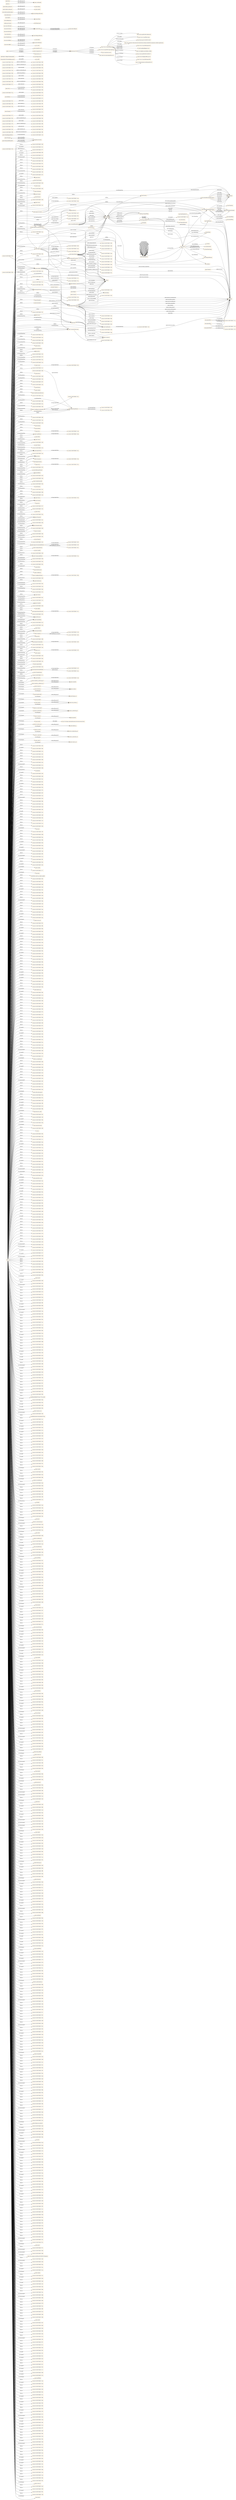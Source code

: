 digraph ar2dtool_diagram { 
rankdir=LR;
size="1501"
node [shape = rectangle, color="orange"]; "geoes:Municipio" "geopolitical:territory" "owl:Thing" "1ec0ce19:185672fdc95:-7cfd" "geoes:Estero" "1ec0ce19:185672fdc95:-7e66" "geoes:ZonaContigua" "1ec0ce19:185672fdc95:-7e1c" "1ec0ce19:185672fdc95:-7e7c" "1ec0ce19:185672fdc95:-7d04" "geoes:Lavajo" "1ec0ce19:185672fdc95:-7e05" "geoes:Morfologia" "geoes:Torrente" "geoes:MasaDeAguaArtificial" "geoes:Estuario" "1ec0ce19:185672fdc95:-7e38" "1ec0ce19:185672fdc95:-7f13" "geoes:Canyo" "1ec0ce19:185672fdc95:-7fac" "geoes:Acuifero" "1ec0ce19:185672fdc95:-7ff8" "1ec0ce19:185672fdc95:-7de1" "1ec0ce19:185672fdc95:-7ce2" "1ec0ce19:185672fdc95:-7cc8" "1ec0ce19:185672fdc95:-7dd6" "1ec0ce19:185672fdc95:-7f1e" "1ec0ce19:185672fdc95:-7ca8" "1ec0ce19:185672fdc95:-7c66" "geoes:Nevero" "1ec0ce19:185672fdc95:-7dbb" "geoes:FuenteArtificial" "geoes:Mar" "1ec0ce19:185672fdc95:-7c95" "1ec0ce19:185672fdc95:-7e1f" "1ec0ce19:185672fdc95:-7e7f" "1ec0ce19:185672fdc95:-7fe2" "1ec0ce19:185672fdc95:-7c5d" "1ec0ce19:185672fdc95:-7dca" "1ec0ce19:185672fdc95:-7ccb" "1ec0ce19:185672fdc95:-7e22" "1ec0ce19:185672fdc95:-7f30" "1ec0ce19:185672fdc95:-7e31" "1ec0ce19:185672fdc95:-7f79" "geoes:Canal" "1ec0ce19:185672fdc95:-7ca7" "geoes:Arroyo" "1ec0ce19:185672fdc95:-7f40" "1ec0ce19:185672fdc95:-7e63" "1ec0ce19:185672fdc95:-7dad" "1ec0ce19:185672fdc95:-7dc5" "1ec0ce19:185672fdc95:-7d0d" "1ec0ce19:185672fdc95:-7c46" "1ec0ce19:185672fdc95:-7fb5" "geoes:Rio" "1ec0ce19:185672fdc95:-7e07" "1ec0ce19:185672fdc95:-7ce0" "1ec0ce19:185672fdc95:-7f6d" "geoes:Recinto" "geoes:Saladar" "geoes:ZonaEconomicaExclusiva" "1ec0ce19:185672fdc95:-7c4c" "1ec0ce19:185672fdc95:-7f10" "geoes:FenomenoHidrografico" "1ec0ce19:185672fdc95:-7fd4" "1ec0ce19:185672fdc95:-7d80" "1ec0ce19:185672fdc95:-7e2a" "1ec0ce19:185672fdc95:-7c89" "1ec0ce19:185672fdc95:-7ff5" "geoes:CanalAguasContinentales" "1ec0ce19:185672fdc95:-7f51" "1ec0ce19:185672fdc95:-7d6f" "geoes:Aluvion" "1ec0ce19:185672fdc95:-7cde" "1ec0ce19:185672fdc95:-7e44" "geoes:Acequia" "1ec0ce19:185672fdc95:-7e76" "1ec0ce19:185672fdc95:-7c5a" "geoes:AltaMar" "geoes:Pozo" "geoes:AguasCorrientes" "1ec0ce19:185672fdc95:-7f16" "geoes:CanalMarino" "geoes:Delta" "geoes:Humedal" "1ec0ce19:185672fdc95:-7faf" "geoes:Charca" "1ec0ce19:185672fdc95:-7fb8" "1ec0ce19:185672fdc95:-7d5e" "1ec0ce19:185672fdc95:-7cd6" "1ec0ce19:185672fdc95:-7e5f" "geoes:Tuberia" "1ec0ce19:185672fdc95:-7c53" "geoes:Lago" "geoes:AguasSubterraneas" "geoes:Dren" "1ec0ce19:185672fdc95:-7f22" "geoes:AguasDulces" "geoes:Captacion" "1ec0ce19:185672fdc95:-7cee" "geoes:Ibon" "geoes:Nacimiento" "geoes:AguasCosteras" "geoes:Gola" "1ec0ce19:185672fdc95:-7f72" "1ec0ce19:185672fdc95:-7d7b" "1ec0ce19:185672fdc95:-7fcd" "1ec0ce19:185672fdc95:-7c42" "1ec0ce19:185672fdc95:-7ff2" "geoes:HidronimoPuntual" "geoes:Albufera" "1ec0ce19:185672fdc95:-7e03" "1ec0ce19:185672fdc95:-7ceb" "geoes:AguasQuietas" "geoes:ZonaHumeda" "geoes:ZonaEncharcable" "geoes:AguasMarinas" "1ec0ce19:185672fdc95:-7d45" "1ec0ce19:185672fdc95:-7cbe" "1ec0ce19:185672fdc95:-7fc0" "1ec0ce19:185672fdc95:-7f8a" "geoes:Basines" "1ec0ce19:185672fdc95:-7fe9" "1ec0ce19:185672fdc95:-7e5c" "1ec0ce19:185672fdc95:-7d08" "1ec0ce19:185672fdc95:-7f80" "geoes:Embalse" "1ec0ce19:185672fdc95:-7c40" "geoes:Glaciar" "1ec0ce19:185672fdc95:-7f56" "geoes:Marisma" "geoes:Ojo" "1ec0ce19:185672fdc95:-7e57" "geoes:AguasSuperficiales" "1ec0ce19:185672fdc95:-7d17" "1ec0ce19:185672fdc95:-7c35" "geoes:Acuitardo" "geoes:Toma" "1ec0ce19:185672fdc95:-7cad" "1ec0ce19:185672fdc95:-7e2c" "1ec0ce19:185672fdc95:-7d72" "1ec0ce19:185672fdc95:-7d5a" "geoes:Manantial" "1ec0ce19:185672fdc95:-7e51" "1ec0ce19:185672fdc95:-7e4b" "1ec0ce19:185672fdc95:-7e00" "geoes:Desembocadura" "1ec0ce19:185672fdc95:-7fdc" "1ec0ce19:185672fdc95:-7f60" "1ec0ce19:185672fdc95:-7dc1" "geoes:Cascada" "1ec0ce19:185672fdc95:-7d2d" "geoes:Rapido" "1ec0ce19:185672fdc95:-7d26" "geoes:Corriente" "1ec0ce19:185672fdc95:-7cbb" "1ec0ce19:185672fdc95:-7ffb" "1ec0ce19:185672fdc95:-7cf5" "1ec0ce19:185672fdc95:-7c82" "1ec0ce19:185672fdc95:-7f1a" "geoes:Deposito" "1ec0ce19:185672fdc95:-7fa3" "1ec0ce19:185672fdc95:-7c62" "geoes:AguasCorrientesArtificiales" "geoes:SurgenciaNatural" "geoes:Canalillo" "1ec0ce19:185672fdc95:-7c8d" "geoes:SurgenciaArtificial" "1ec0ce19:185672fdc95:-7d56" "1ec0ce19:185672fdc95:-7dce" "1ec0ce19:185672fdc95:-7d0c" "1ec0ce19:185672fdc95:-7f59" "1ec0ce19:185672fdc95:-7e3f" "geoes:Bodon" "geoes:MarTerritorial" "geoes:Confluencia" "1ec0ce19:185672fdc95:-7e6d" "1ec0ce19:185672fdc95:-7c96" "geoes:CanalAguasMarinas" "1ec0ce19:185672fdc95:-7f29" "1ec0ce19:185672fdc95:-7d50" "geoes:Distribucion" "1ec0ce19:185672fdc95:-7db2" "geoes:Afluente" "1ec0ce19:185672fdc95:-7ce4" "1ec0ce19:185672fdc95:-7da4" "1ec0ce19:185672fdc95:-7fa9" "1ec0ce19:185672fdc95:-7f99" "geoes:Conducto" "1ec0ce19:185672fdc95:-7fd0" "1ec0ce19:185672fdc95:-7d13" "geoes:AguasCorrientesNaturales" "geoes:Chortal" "1ec0ce19:185672fdc95:-7de7" "1ec0ce19:185672fdc95:-7cc4" "1ec0ce19:185672fdc95:-7f4e" "geoes:Desague" "1ec0ce19:185672fdc95:-7fd7" "geoes:CorrienteSubterranea" "1ec0ce19:185672fdc95:-7fa0" "geoes:Sumidero" "1ec0ce19:185672fdc95:-7e09" "1ec0ce19:185672fdc95:-7f8f" "1ec0ce19:185672fdc95:-7fc7" "1ec0ce19:185672fdc95:-7f92" "geoes:Aljibe" "geoes:AguasQuietasNaturales" "geoes:Meandro" "geoes:AguasDeTransicion" "1ec0ce19:185672fdc95:-7d22" "1ec0ce19:185672fdc95:-7d53" "geoes:Barranco" "geoes:MasaDeHielo" "1ec0ce19:185672fdc95:-7e13" "1ec0ce19:185672fdc95:-7ce9" "geoes:Salina" "1ec0ce19:185672fdc95:-7f36" "geoes:AguasSaladas" "geoes:Surgencia" "geoes:Ria" "1ec0ce19:185672fdc95:-7d96" "1ec0ce19:185672fdc95:-7f9d" "1ec0ce19:185672fdc95:-7d1e" "1ec0ce19:185672fdc95:-7fbb" "geoes:AguasContinentales" "1ec0ce19:185672fdc95:-7fec" "1ec0ce19:185672fdc95:-7c3e" "1ec0ce19:185672fdc95:-7ce6" "geoes:CuencaHidrografica" "1ec0ce19:185672fdc95:-7f69" "geoes:Lucio" "geoes:Laguna" "1ec0ce19:185672fdc95:-7f25" "geoes:Aguas" "1ec0ce19:185672fdc95:-7c99" "1ec0ce19:185672fdc95:-7dee" "1ec0ce19:185672fdc95:-7cef" "geoes:LagunaSalada" "1ec0ce19:185672fdc95:-7e26" "geoes:AguasQuietasArtificiales" "1ec0ce19:185672fdc95:-7f95" "geoes:FuenteArtesana" "1ec0ce19:185672fdc95:-7c71" "1ec0ce19:185672fdc95:-7e71" "geoes:Rambla" "1ec0ce19:185672fdc95:-7e69" "1ec0ce19:185672fdc95:-7fe5" "wgs84_pos:SpatialThing" "time:TimeZone" "time:GeneralDateTimeDescription" "time:DateTimeInterval" "time:TRS" "time:TemporalDuration" "time:Duration" "time:GeneralDurationDescription" "time:ProperInterval" "time:TimePosition" "time:TemporalPosition" "time:Interval" "time:TemporalEntity" "26bf764fc5718f6daf57b84404ed98c1" "time:MonthOfYear" "034ecb2b59227f2814985dfa4ce44530" "time:TemporalUnit" "time:Instant" "time:DayOfWeek" ; /*classes style*/
	"geoes:top.owl" -> "http://www.w3.org/2006/time" [ label = "owl:imports" ];
	"geoes:top.owl" -> "http://www.w3.org/2003/01/geo/wgs84_pos" [ label = "owl:imports" ];
	"geoes:top.owl" -> "http://vocab.deri.ie/scovo" [ label = "owl:imports" ];
	"geoes:top.owl" -> "http://aims.fao.org/aos/geopolitical.owl" [ label = "owl:imports" ];
	"geoes:AguasContinentales" -> "1ec0ce19:185672fdc95:-7e69" [ label = "owl:equivalentClass" ];
	"http://www.w3.org/2006/time" -> "http://orcid.org/0000-0002-3884-3420" [ label = "dcterms:creator" ];
	"http://www.w3.org/2006/time" -> "http://www.w3.org/TR/owl-time" [ label = "rdfs:seeAlso" ];
	"http://www.w3.org/2006/time" -> "http://dx.doi.org/10.3233/SW-150187" [ label = "rdfs:seeAlso" ];
	"http://www.w3.org/2006/time" -> "http://www.semantic-web-journal.net/content/time-ontology-extended-non-gregorian-calendar-applications" [ label = "rdfs:seeAlso" ];
	"http://www.w3.org/2006/time" -> "http://www.w3.org/TR/owl-time" [ label = "dcterms:isVersionOf" ];
	"http://www.w3.org/2006/time" -> "http://www.w3.org/2006/time#2016" [ label = "owl:versionIRI" ];
	"http://www.w3.org/2006/time" -> "mailto:panfeng66@gmail.com" [ label = "dcterms:creator" ];
	"http://www.w3.org/2006/time" -> "https://en.wikipedia.org/wiki/Jerry_Hobbs" [ label = "dcterms:creator" ];
	"http://www.w3.org/2006/time" -> "https://orcid.org/0000-0001-8269-8171" [ label = "dcterms:contributor" ];
	"http://www.w3.org/2006/time" -> "mailto:chris.little@metoffice.gov.uk" [ label = "dcterms:contributor" ];
	"http://www.w3.org/2006/time" -> "http://www.w3.org/2006/time#2006" [ label = "owl:priorVersion" ];
	"http://www.w3.org/2006/time" -> "https://creativecommons.org/licenses/by/4.0/" [ label = "dcterms:license" ];
	"time:generalDay" -> "1ec0ce19:185672fdc95:-7c2a" [ label = "owl:withRestrictions" ];
	"time:generalDay" -> "xsd:string" [ label = "owl:onDatatype" ];
	"time:intervalBefore" -> "time:intervalDisjoint" [ label = "rdfs:subPropertyOf" ];
	"time:intervalBefore" -> "time:before" [ label = "rdfs:subPropertyOf" ];
	"geoes:geopolitica.owl" -> "geoes:top.owl" [ label = "owl:imports" ];
	"time:inDateTime" -> "time:inTemporalPosition" [ label = "rdfs:subPropertyOf" ];
	"geoes:sometido_a_descarga_por" -> "geoes:sometido" [ label = "rdfs:subPropertyOf" ];
	"time:intervalFinishes" -> "time:intervalIn" [ label = "rdfs:subPropertyOf" ];
	"geoes:transportes.owl" -> "geoes:top.owl" [ label = "owl:imports" ];
	"wgs84_pos:location" -> "foaf:based_near" [ label = "rdfs:subPropertyOf" ];
	"geoes:AguasCorrientes" -> "1ec0ce19:185672fdc95:-7e66" [ label = "owl:equivalentClass" ];
	"time:hasEnd" -> "time:hasTime" [ label = "rdfs:subPropertyOf" ];
	"geoes:Rambla" -> "1ec0ce19:185672fdc95:-7ca8" [ label = "owl:equivalentClass" ];
	"geoes:transvasa" -> "geoes:conduce" [ label = "rdfs:subPropertyOf" ];
	"geoes:desembocaEn" -> "geoes:desagua_en" [ label = "rdfs:subPropertyOf" ];
	"geoes:Lucio" -> "1ec0ce19:185672fdc95:-7cf5" [ label = "owl:equivalentClass" ];
	"time:hasDurationDescription" -> "time:hasTemporalDuration" [ label = "rdfs:subPropertyOf" ];
	"geoes:" -> "geoes:hydro.owl" [ label = "owl:imports" ];
	"geoes:" -> "geoes:transportes.owl" [ label = "owl:imports" ];
	"geoes:" -> "geoes:geopolitica.owl" [ label = "owl:imports" ];
	"geoes:Acuifero" -> "1ec0ce19:185672fdc95:-7e7c" [ label = "owl:equivalentClass" ];
	"geoes:Aguas" -> "1ec0ce19:185672fdc95:-7e6d" [ label = "owl:equivalentClass" ];
	"geoes:precedeA" -> "geoes:esta_proxima_a" [ label = "rdfs:subPropertyOf" ];
	"time:intervalIn" -> "time:intervalEquals" [ label = "owl:propertyDisjointWith" ];
	"time:inTimePosition" -> "time:inTemporalPosition" [ label = "rdfs:subPropertyOf" ];
	"geoes:Pozo" -> "1ec0ce19:185672fdc95:-7cad" [ label = "owl:equivalentClass" ];
	"geoes:es_transvasada" -> "geoes:es_conducido_por" [ label = "rdfs:subPropertyOf" ];
	"geoes:distribuye" -> "geoes:conduce" [ label = "rdfs:subPropertyOf" ];
	"geoes:Canal" -> "1ec0ce19:185672fdc95:-7dc5" [ label = "owl:equivalentClass" ];
	"geoes:transmite" -> "geoes:permite" [ label = "rdfs:subPropertyOf" ];
	"time:generalYear" -> "1ec0ce19:185672fdc95:-7c28" [ label = "owl:withRestrictions" ];
	"time:generalYear" -> "xsd:string" [ label = "owl:onDatatype" ];
	"time:intervalStarts" -> "time:intervalIn" [ label = "rdfs:subPropertyOf" ];
	"geoes:nombre_alternativo" -> "geoes:nombre" [ label = "rdfs:subPropertyOf" ];
	"time:intervalDuring" -> "time:intervalIn" [ label = "rdfs:subPropertyOf" ];
	"time:ProperInterval" -> "time:Instant" [ label = "owl:disjointWith" ];
	"geoes:AguasQuietas" -> "1ec0ce19:185672fdc95:-7e22" [ label = "owl:equivalentClass" ];
	"time:seconds" -> "http://www.bipm.org/en/publications/si-brochure/second.html" [ label = "rdfs:seeAlso" ];
	"geoes:se_extrae_para" -> "geoes:alimenta_a" [ label = "rdfs:subPropertyOf" ];
	"geoes:AguasQuietasNaturales" -> "1ec0ce19:185672fdc95:-7e1c" [ label = "owl:equivalentClass" ];
	"geoes:Idioma_alternativo" -> "geoes:idioma" [ label = "rdfs:subPropertyOf" ];
	"time:generalMonth" -> "1ec0ce19:185672fdc95:-7c29" [ label = "owl:withRestrictions" ];
	"time:generalMonth" -> "xsd:string" [ label = "owl:onDatatype" ];
	"time:intervalEquals" -> "time:intervalIn" [ label = "owl:propertyDisjointWith" ];
	"geoes:CanalAguasMarinas" -> "1ec0ce19:185672fdc95:-7dbb" [ label = "owl:equivalentClass" ];
	"geoes:ZonaHumeda" -> "1ec0ce19:185672fdc95:-7c42" [ label = "owl:equivalentClass" ];
	"geoes:Afluente" -> "1ec0ce19:185672fdc95:-7e71" [ label = "owl:equivalentClass" ];
	"geoes:Afluente" -> "1ec0ce19:185672fdc95:-7e76" [ label = "owl:equivalentClass" ];
	"geoes:se_extrae" -> "geoes:es_alimentada_por" [ label = "rdfs:subPropertyOf" ];
	"geoes:AguasCorrientesArtificiales" -> "1ec0ce19:185672fdc95:-7e5f" [ label = "owl:equivalentClass" ];
	"geoes:AguasCorrientesArtificiales" -> "1ec0ce19:185672fdc95:-7e63" [ label = "owl:equivalentClass" ];
	"geoes:AguasSuperficiales" -> "1ec0ce19:185672fdc95:-7e00" [ label = "owl:equivalentClass" ];
	"time:hasDuration" -> "time:hasTemporalDuration" [ label = "rdfs:subPropertyOf" ];
	"geoes:AguasDeTransicion" -> "1ec0ce19:185672fdc95:-7e3f" [ label = "owl:equivalentClass" ];
	"geoes:AguasDeTransicion" -> "1ec0ce19:185672fdc95:-7e31" [ label = "owl:equivalentClass" ];
	"time:hasBeginning" -> "time:hasTime" [ label = "rdfs:subPropertyOf" ];
	"geoes:MasaDeAguaArtificial" -> "1ec0ce19:185672fdc95:-7cc8" [ label = "owl:equivalentClass" ];
	"geoes:Nacimiento" -> "1ec0ce19:185672fdc95:-7cbe" [ label = "owl:equivalentClass" ];
	"geoes:Dren" -> "1ec0ce19:185672fdc95:-7d5e" [ label = "owl:equivalentClass" ];
	"geoes:long" -> "geoes:coordenadas" [ label = "rdfs:subPropertyOf" ];
	"geoes:Gola" -> "1ec0ce19:185672fdc95:-7d1e" [ label = "owl:equivalentClass" ];
	"geoes:CanalAguasContinentales" -> "1ec0ce19:185672fdc95:-7dc1" [ label = "owl:equivalentClass" ];
	"geoes:AguasQuietasArtificiales" -> "1ec0ce19:185672fdc95:-7e1f" [ label = "owl:equivalentClass" ];
	"geoes:SurgenciaArtificial" -> "1ec0ce19:185672fdc95:-7c5a" [ label = "owl:equivalentClass" ];
	"time:TemporalEntity" -> "1ec0ce19:185672fdc95:-7c2e" [ label = "owl:unionOf" ];
	"geoes:es_distribuida" -> "geoes:es_conducido_por" [ label = "rdfs:subPropertyOf" ];
	"geoes:sigueA" -> "geoes:esta_proxima_a" [ label = "rdfs:subPropertyOf" ];
	"geoes:Surgencia" -> "1ec0ce19:185672fdc95:-7c5d" [ label = "owl:equivalentClass" ];
	"geoes:es_capturado" -> "geoes:es_conectado_con" [ label = "rdfs:subPropertyOf" ];
	"geoes:Desague" -> "1ec0ce19:185672fdc95:-7d72" [ label = "owl:equivalentClass" ];
	"geoes:captura" -> "geoes:conecta_con" [ label = "rdfs:subPropertyOf" ];
	"geoes:sometida_a_influencia_de" -> "geoes:sometido" [ label = "rdfs:subPropertyOf" ];
	"NULL" -> "1ec0ce19:185672fdc95:-7e85" [ label = "rdf:rest" ];
	"NULL" -> "1ec0ce19:185672fdc95:-7fe8" [ label = "owl:unionOf" ];
	"NULL" -> "1ec0ce19:185672fdc95:-7c32" [ label = "rdf:rest" ];
	"NULL" -> "1ec0ce19:185672fdc95:-7e92" [ label = "rdf:rest" ];
	"NULL" -> "geoes:Deposito" [ label = "rdf:first" ];
	"NULL" -> "1ec0ce19:185672fdc95:-7e18" [ label = "rdf:rest" ];
	"NULL" -> "1ec0ce19:185672fdc95:-7dd3" [ label = "rdf:rest" ];
	"NULL" -> "1ec0ce19:185672fdc95:-7e26" [ label = "owl:someValuesFrom" ];
	"NULL" -> "1ec0ce19:185672fdc95:-7e53" [ label = "rdf:rest" ];
	"NULL" -> "1ec0ce19:185672fdc95:-7e7a" [ label = "owl:intersectionOf" ];
	"NULL" -> "1ec0ce19:185672fdc95:-7d6d" [ label = "rdf:rest" ];
	"NULL" -> "geoes:Ria" [ label = "owl:someValuesFrom" ];
	"NULL" -> "geoes:Lago" [ label = "rdf:first" ];
	"NULL" -> "xsd:gMonth" [ label = "owl:allValuesFrom" ];
	"NULL" -> "1ec0ce19:185672fdc95:-7e30" [ label = "owl:unionOf" ];
	"NULL" -> "geoes:Barranco" [ label = "owl:allValuesFrom" ];
	"NULL" -> "1ec0ce19:185672fdc95:-7e60" [ label = "rdf:rest" ];
	"NULL" -> "1ec0ce19:185672fdc95:-7da1" [ label = "rdf:rest" ];
	"NULL" -> "1ec0ce19:185672fdc95:-7fb1" [ label = "rdf:rest" ];
	"NULL" -> "1ec0ce19:185672fdc95:-7f94" [ label = "owl:unionOf" ];
	"NULL" -> "1ec0ce19:185672fdc95:-7f2d" [ label = "rdf:rest" ];
	"NULL" -> "geoes:FuenteArtesana" [ label = "rdf:first" ];
	"NULL" -> "geoes:ZonaEncharcable" [ label = "rdf:first" ];
	"NULL" -> "1ec0ce19:185672fdc95:-7f7d" [ label = "rdf:rest" ];
	"NULL" -> "1ec0ce19:185672fdc95:-7ed7" [ label = "rdf:rest" ];
	"NULL" -> "1ec0ce19:185672fdc95:-7ce5" [ label = "rdf:rest" ];
	"NULL" -> "1ec0ce19:185672fdc95:-7dc0" [ label = "owl:intersectionOf" ];
	"NULL" -> "1ec0ce19:185672fdc95:-7f4b" [ label = "rdf:rest" ];
	"NULL" -> "geoes:Basines" [ label = "rdf:first" ];
	"NULL" -> "1ec0ce19:185672fdc95:-7c6e" [ label = "rdf:rest" ];
	"NULL" -> "1ec0ce19:185672fdc95:-7ea9" [ label = "rdf:rest" ];
	"NULL" -> "1ec0ce19:185672fdc95:-7ef5" [ label = "rdf:rest" ];
	"NULL" -> "1ec0ce19:185672fdc95:-7ec5" [ label = "owl:oneOf" ];
	"NULL" -> "geoes:Canal" [ label = "rdf:first" ];
	"NULL" -> "1ec0ce19:185672fdc95:-7e8f" [ label = "rdf:rest" ];
	"NULL" -> "1ec0ce19:185672fdc95:-7fcb" [ label = "rdf:rest" ];
	"NULL" -> "geoes:Manantial" [ label = "rdf:first" ];
	"NULL" -> "1ec0ce19:185672fdc95:-7cc0" [ label = "rdf:rest" ];
	"NULL" -> "1ec0ce19:185672fdc95:-7cc4" [ label = "owl:allValuesFrom" ];
	"NULL" -> "time:GeneralDateTimeDescription" [ label = "rdf:first" ];
	"NULL" -> "1ec0ce19:185672fdc95:-7ec3" [ label = "rdf:rest" ];
	"NULL" -> "1ec0ce19:185672fdc95:-7e0d" [ label = "rdf:rest" ];
	"NULL" -> "1ec0ce19:185672fdc95:-7cbb" [ label = "owl:allValuesFrom" ];
	"NULL" -> "time:year" [ label = "owl:onProperty" ];
	"NULL" -> "1ec0ce19:185672fdc95:-7cff" [ label = "rdf:rest" ];
	"NULL" -> "1ec0ce19:185672fdc95:-7d09" [ label = "rdf:rest" ];
	"NULL" -> "1ec0ce19:185672fdc95:-7faa" [ label = "rdf:rest" ];
	"NULL" -> "1ec0ce19:185672fdc95:-7f86" [ label = "rdf:rest" ];
	"NULL" -> "1ec0ce19:185672fdc95:-7dc9" [ label = "owl:unionOf" ];
	"NULL" -> "1ec0ce19:185672fdc95:-7e6a" [ label = "rdf:rest" ];
	"NULL" -> "geoes:Aguas" [ label = "rdf:first" ];
	"NULL" -> "1ec0ce19:185672fdc95:-7dd5" [ label = "owl:unionOf" ];
	"NULL" -> "1ec0ce19:185672fdc95:-7ca6" [ label = "owl:intersectionOf" ];
	"NULL" -> "1ec0ce19:185672fdc95:-7f93" [ label = "rdf:rest" ];
	"NULL" -> "1ec0ce19:185672fdc95:-7e14" [ label = "owl:intersectionOf" ];
	"NULL" -> "1ec0ce19:185672fdc95:-7ff1" [ label = "owl:unionOf" ];
	"NULL" -> "geoes:Acuifero" [ label = "owl:allValuesFrom" ];
	"NULL" -> "geoes:Marisma" [ label = "owl:allValuesFrom" ];
	"NULL" -> "1ec0ce19:185672fdc95:-7f54" [ label = "rdf:rest" ];
	"NULL" -> "1ec0ce19:185672fdc95:-7e65" [ label = "owl:unionOf" ];
	"NULL" -> "geoes:estaEn" [ label = "owl:onProperty" ];
	"NULL" -> "1ec0ce19:185672fdc95:-7c77" [ label = "rdf:rest" ];
	"NULL" -> "time:days" [ label = "owl:onProperty" ];
	"NULL" -> "7e2fc87f8e7ce55b7aa110d6221e8498" [ label = "rdf:first" ];
	"NULL" -> "1ec0ce19:185672fdc95:-7f26" [ label = "rdf:rest" ];
	"NULL" -> "geoes:Ibon" [ label = "owl:someValuesFrom" ];
	"NULL" -> "1ec0ce19:185672fdc95:-7f61" [ label = "rdf:rest" ];
	"NULL" -> "1ec0ce19:185672fdc95:-7edd" [ label = "rdf:rest" ];
	"NULL" -> "1ec0ce19:185672fdc95:-7dc8" [ label = "rdf:rest" ];
	"NULL" -> "1ec0ce19:185672fdc95:-7f55" [ label = "owl:unionOf" ];
	"NULL" -> "1ec0ce19:185672fdc95:-7fd8" [ label = "rdf:rest" ];
	"NULL" -> "1ec0ce19:185672fdc95:-7c84" [ label = "rdf:rest" ];
	"NULL" -> "1ec0ce19:185672fdc95:-7e98" [ label = "rdf:rest" ];
	"NULL" -> "geoes:AguasCorrientesNaturales" [ label = "rdf:first" ];
	"NULL" -> "1ec0ce19:185672fdc95:-7dba" [ label = "owl:intersectionOf" ];
	"NULL" -> "1ec0ce19:185672fdc95:-7eaf" [ label = "rdf:rest" ];
	"NULL" -> "1ec0ce19:185672fdc95:-7f33" [ label = "rdf:rest" ];
	"NULL" -> "1ec0ce19:185672fdc95:-7eea" [ label = "rdf:rest" ];
	"NULL" -> "geoes:CorrienteSubterranea" [ label = "rdf:first" ];
	"NULL" -> "1ec0ce19:185672fdc95:-7fa6" [ label = "rdf:rest" ];
	"NULL" -> "1ec0ce19:185672fdc95:-7cc3" [ label = "owl:unionOf" ];
	"NULL" -> "1ec0ce19:185672fdc95:-7ebc" [ label = "rdf:rest" ];
	"NULL" -> "geoes:evacua_de" [ label = "owl:onProperty" ];
	"NULL" -> "1ec0ce19:185672fdc95:-7f01" [ label = "rdf:rest" ];
	"NULL" -> "1ec0ce19:185672fdc95:-7ff6" [ label = "rdf:rest" ];
	"NULL" -> "1ec0ce19:185672fdc95:-7f8e" [ label = "owl:unionOf" ];
	"NULL" -> "1ec0ce19:185672fdc95:-7fb3" [ label = "rdf:rest" ];
	"NULL" -> "1ec0ce19:185672fdc95:-7c65" [ label = "owl:unionOf" ];
	"NULL" -> "1ec0ce19:185672fdc95:-7d4e" [ label = "rdf:rest" ];
	"NULL" -> "1ec0ce19:185672fdc95:-7e05" [ label = "rdf:first" ];
	"NULL" -> "1ec0ce19:185672fdc95:-7fb7" [ label = "owl:unionOf" ];
	"NULL" -> "1ec0ce19:185672fdc95:-7c35" [ label = "owl:allValuesFrom" ];
	"NULL" -> "1ec0ce19:185672fdc95:-7e06" [ label = "rdf:rest" ];
	"NULL" -> "geoes:conecta_con" [ label = "owl:onProperty" ];
	"NULL" -> "1ec0ce19:185672fdc95:-7fd1" [ label = "rdf:rest" ];
	"NULL" -> "1ec0ce19:185672fdc95:-7d5b" [ label = "rdf:rest" ];
	"NULL" -> "1ec0ce19:185672fdc95:-7d26" [ label = "owl:someValuesFrom" ];
	"NULL" -> "1ec0ce19:185672fdc95:-7f0e" [ label = "rdf:rest" ];
	"NULL" -> "1ec0ce19:185672fdc95:-7ced" [ label = "owl:unionOf" ];
	"NULL" -> "geoes:Salina" [ label = "rdf:first" ];
	"NULL" -> "1ec0ce19:185672fdc95:-7ef7" [ label = "rdf:rest" ];
	"NULL" -> "geoes:AguasCorrientesNaturales" [ label = "owl:someValuesFrom" ];
	"NULL" -> "1ec0ce19:185672fdc95:-7f1b" [ label = "rdf:rest" ];
	"NULL" -> "1ec0ce19:185672fdc95:-7e38" [ label = "owl:allValuesFrom" ];
	"NULL" -> "1ec0ce19:185672fdc95:-7f6b" [ label = "rdf:rest" ];
	"NULL" -> "1ec0ce19:185672fdc95:-7cd3" [ label = "rdf:rest" ];
	"NULL" -> "1ec0ce19:185672fdc95:-7d89" [ label = "rdf:rest" ];
	"NULL" -> "1ec0ce19:185672fdc95:-7ddf" [ label = "rdf:rest" ];
	"NULL" -> "geoes:Distribucion" [ label = "rdf:first" ];
	"NULL" -> "1ec0ce19:185672fdc95:-7f58" [ label = "owl:unionOf" ];
	"NULL" -> "1ec0ce19:185672fdc95:-7d16" [ label = "owl:unionOf" ];
	"NULL" -> "geoes:Embalse" [ label = "owl:someValuesFrom" ];
	"NULL" -> "1ec0ce19:185672fdc95:-7c5c" [ label = "owl:unionOf" ];
	"NULL" -> "1ec0ce19:185672fdc95:-7ee3" [ label = "rdf:rest" ];
	"NULL" -> "1ec0ce19:185672fdc95:-7e2d" [ label = "rdf:rest" ];
	"NULL" -> "1ec0ce19:185672fdc95:-7fbd" [ label = "rdf:rest" ];
	"NULL" -> "geoes:deposita_en" [ label = "owl:onProperty" ];
	"NULL" -> "1ec0ce19:185672fdc95:-7feb" [ label = "owl:unionOf" ];
	"NULL" -> "1ec0ce19:185672fdc95:-7e7d" [ label = "rdf:rest" ];
	"NULL" -> "geoes:AguasQuietasArtificiales" [ label = "rdf:first" ];
	"NULL" -> "1ec0ce19:185672fdc95:-7ea4" [ label = "rdf:rest" ];
	"NULL" -> "geoes:AguasQuietasArtificiales" [ label = "owl:complementOf" ];
	"NULL" -> "geoes:Acuifero" [ label = "rdf:first" ];
	"NULL" -> "1ec0ce19:185672fdc95:-7d64" [ label = "rdf:rest" ];
	"NULL" -> "1ec0ce19:185672fdc95:-7ef0" [ label = "rdf:rest" ];
	"NULL" -> "1ec0ce19:185672fdc95:-7eb1" [ label = "rdf:rest" ];
	"NULL" -> "geoes:Manantial" [ label = "owl:allValuesFrom" ];
	"NULL" -> "1ec0ce19:185672fdc95:-7d6f" [ label = "owl:allValuesFrom" ];
	"NULL" -> "geoes:SurgenciaArtificial" [ label = "rdf:first" ];
	"NULL" -> "geoes:Saladar" [ label = "rdf:first" ];
	"NULL" -> "1ec0ce19:185672fdc95:-7f39" [ label = "rdf:rest" ];
	"NULL" -> "1ec0ce19:185672fdc95:-7f74" [ label = "rdf:rest" ];
	"NULL" -> "1ec0ce19:185672fdc95:-7c97" [ label = "rdf:rest" ];
	"NULL" -> "1ec0ce19:185672fdc95:-7f46" [ label = "rdf:rest" ];
	"NULL" -> "1ec0ce19:185672fdc95:-7f81" [ label = "rdf:rest" ];
	"NULL" -> "1ec0ce19:185672fdc95:-7efd" [ label = "rdf:rest" ];
	"NULL" -> "1ec0ce19:185672fdc95:-7f07" [ label = "rdf:rest" ];
	"NULL" -> "1ec0ce19:185672fdc95:-7f7f" [ label = "owl:unionOf" ];
	"NULL" -> "1ec0ce19:185672fdc95:-7f42" [ label = "rdf:rest" ];
	"NULL" -> "1ec0ce19:185672fdc95:-7d25" [ label = "owl:unionOf" ];
	"NULL" -> "1ec0ce19:185672fdc95:-7fb9" [ label = "rdf:rest" ];
	"NULL" -> "1ec0ce19:185672fdc95:-7ea1" [ label = "owl:oneOf" ];
	"NULL" -> "1ec0ce19:185672fdc95:-7f14" [ label = "rdf:rest" ];
	"NULL" -> "1ec0ce19:185672fdc95:-7ecb" [ label = "rdf:rest" ];
	"NULL" -> "1ec0ce19:185672fdc95:-7db6" [ label = "rdf:rest" ];
	"NULL" -> "1ec0ce19:185672fdc95:-7e08" [ label = "owl:intersectionOf" ];
	"NULL" -> "1ec0ce19:185672fdc95:-7fa8" [ label = "owl:unionOf" ];
	"NULL" -> "1ec0ce19:185672fdc95:-7c37" [ label = "rdf:rest" ];
	"NULL" -> "geoes:es_originado_por" [ label = "owl:onProperty" ];
	"NULL" -> "1ec0ce19:185672fdc95:-7e86" [ label = "rdf:rest" ];
	"NULL" -> "1ec0ce19:185672fdc95:-7c33" [ label = "rdf:rest" ];
	"NULL" -> "1ec0ce19:185672fdc95:-7d95" [ label = "owl:unionOf" ];
	"NULL" -> "geoes:conduce" [ label = "owl:onProperty" ];
	"NULL" -> "1ec0ce19:185672fdc95:-7ce4" [ label = "rdf:first" ];
	"NULL" -> "geoes:Morfologia" [ label = "rdf:first" ];
	"NULL" -> "1ec0ce19:185672fdc95:-7e58" [ label = "rdf:rest" ];
	"NULL" -> "geoes:Lucio" [ label = "owl:someValuesFrom" ];
	"NULL" -> "1ec0ce19:185672fdc95:-7e19" [ label = "rdf:rest" ];
	"NULL" -> "1ec0ce19:185672fdc95:-7dd4" [ label = "rdf:rest" ];
	"NULL" -> "1ec0ce19:185672fdc95:-7e54" [ label = "rdf:rest" ];
	"NULL" -> "1ec0ce19:185672fdc95:-7dd7" [ label = "owl:intersectionOf" ];
	"NULL" -> "1ec0ce19:185672fdc95:-7c53" [ label = "owl:someValuesFrom" ];
	"NULL" -> "geoes:AguasMarinas" [ label = "owl:someValuesFrom" ];
	"NULL" -> "1ec0ce19:185672fdc95:-7fa1" [ label = "rdf:rest" ];
	"NULL" -> "1ec0ce19:185672fdc95:-7e61" [ label = "rdf:rest" ];
	"NULL" -> "1ec0ce19:185672fdc95:-7da2" [ label = "rdf:rest" ];
	"NULL" -> "geoes:sufre_descarga_de" [ label = "owl:onProperty" ];
	"NULL" -> "1ec0ce19:185672fdc95:-7f2e" [ label = "rdf:rest" ];
	"NULL" -> "1ec0ce19:185672fdc95:-7f7e" [ label = "rdf:rest" ];
	"NULL" -> "1ec0ce19:185672fdc95:-7dcd" [ label = "owl:unionOf" ];
	"NULL" -> "1ec0ce19:185672fdc95:-7dff" [ label = "owl:unionOf" ];
	"NULL" -> "1ec0ce19:185672fdc95:-7d12" [ label = "owl:unionOf" ];
	"NULL" -> "1ec0ce19:185672fdc95:-7f8b" [ label = "rdf:rest" ];
	"NULL" -> "geoes:discurre_sobre" [ label = "owl:onProperty" ];
	"NULL" -> "1ec0ce19:185672fdc95:-7f4c" [ label = "rdf:rest" ];
	"NULL" -> "1ec0ce19:185672fdc95:-7c6f" [ label = "rdf:rest" ];
	"NULL" -> "1ec0ce19:185672fdc95:-7f4d" [ label = "owl:unionOf" ];
	"NULL" -> "1ec0ce19:185672fdc95:-7d44" [ label = "owl:unionOf" ];
	"NULL" -> "time:numericDuration" [ label = "owl:onProperty" ];
	"NULL" -> "1ec0ce19:185672fdc95:-7ef6" [ label = "rdf:rest" ];
	"NULL" -> "rdf:nil" [ label = "rdf:rest" ];
	"NULL" -> "1ec0ce19:185672fdc95:-7ccb" [ label = "owl:allValuesFrom" ];
	"NULL" -> "1ec0ce19:185672fdc95:-7dbc" [ label = "rdf:rest" ];
	"NULL" -> "1ec0ce19:185672fdc95:-7eb3" [ label = "rdf:rest" ];
	"NULL" -> "1ec0ce19:185672fdc95:-7cc1" [ label = "rdf:rest" ];
	"NULL" -> "geoes:Conducto" [ label = "rdf:first" ];
	"NULL" -> "geoes:esta_proxima_a" [ label = "owl:onProperty" ];
	"NULL" -> "1ec0ce19:185672fdc95:-7e0e" [ label = "rdf:rest" ];
	"NULL" -> "1ec0ce19:185672fdc95:-7fb4" [ label = "owl:unionOf" ];
	"NULL" -> "1ec0ce19:185672fdc95:-7c4a" [ label = "rdf:rest" ];
	"NULL" -> "1ec0ce19:185672fdc95:-7fee" [ label = "rdf:rest" ];
	"NULL" -> "geoes:Humedal" [ label = "rdf:first" ];
	"NULL" -> "1ec0ce19:185672fdc95:-7ed1" [ label = "rdf:rest" ];
	"NULL" -> "1ec0ce19:185672fdc95:-7f87" [ label = "rdf:rest" ];
	"NULL" -> "1ec0ce19:185672fdc95:-7fea" [ label = "rdf:rest" ];
	"NULL" -> "1ec0ce19:185672fdc95:-7f21" [ label = "owl:unionOf" ];
	"NULL" -> "1ec0ce19:185672fdc95:-7e6b" [ label = "rdf:rest" ];
	"NULL" -> "1ec0ce19:185672fdc95:-7d91" [ label = "rdf:rest" ];
	"NULL" -> "1ec0ce19:185672fdc95:-7cd9" [ label = "owl:intersectionOf" ];
	"NULL" -> "1ec0ce19:185672fdc95:-7e70" [ label = "owl:intersectionOf" ];
	"NULL" -> "1ec0ce19:185672fdc95:-7cde" [ label = "rdf:first" ];
	"NULL" -> "time:Duration" [ label = "rdf:first" ];
	"NULL" -> "geoes:AguasDulces" [ label = "owl:complementOf" ];
	"NULL" -> "1ec0ce19:185672fdc95:-7d24" [ label = "rdf:rest" ];
	"NULL" -> "geoes:puede_fluir_como" [ label = "owl:onProperty" ];
	"NULL" -> "1ec0ce19:185672fdc95:-7e6c" [ label = "owl:unionOf" ];
	"NULL" -> "1ec0ce19:185672fdc95:-7d21" [ label = "owl:unionOf" ];
	"NULL" -> "1ec0ce19:185672fdc95:-7f66" [ label = "rdf:rest" ];
	"NULL" -> "1ec0ce19:185672fdc95:-7e12" [ label = "owl:unionOf" ];
	"NULL" -> "1ec0ce19:185672fdc95:-7f0a" [ label = "owl:oneOf" ];
	"NULL" -> "1ec0ce19:185672fdc95:-7f27" [ label = "rdf:rest" ];
	"NULL" -> "1ec0ce19:185672fdc95:-7d20" [ label = "rdf:rest" ];
	"NULL" -> "1ec0ce19:185672fdc95:-7f15" [ label = "owl:unionOf" ];
	"NULL" -> "1ec0ce19:185672fdc95:-7f62" [ label = "rdf:rest" ];
	"NULL" -> "1ec0ce19:185672fdc95:-7fd9" [ label = "rdf:rest" ];
	"NULL" -> "1ec0ce19:185672fdc95:-7d13" [ label = "owl:allValuesFrom" ];
	"NULL" -> "1ec0ce19:185672fdc95:-7c85" [ label = "rdf:rest" ];
	"NULL" -> "1ec0ce19:185672fdc95:-7e99" [ label = "rdf:rest" ];
	"NULL" -> "1ec0ce19:185672fdc95:-7eef" [ label = "rdf:rest" ];
	"NULL" -> "1ec0ce19:185672fdc95:-7ee4" [ label = "owl:oneOf" ];
	"NULL" -> "1ec0ce19:185672fdc95:-7f34" [ label = "rdf:rest" ];
	"NULL" -> "1ec0ce19:185672fdc95:-7eeb" [ label = "rdf:rest" ];
	"NULL" -> "1ec0ce19:185672fdc95:-7fa7" [ label = "rdf:rest" ];
	"NULL" -> "1ec0ce19:185672fdc95:-7c82" [ label = "owl:allValuesFrom" ];
	"NULL" -> "1ec0ce19:185672fdc95:-7ebd" [ label = "rdf:rest" ];
	"NULL" -> "geoes:Embalse" [ label = "rdf:first" ];
	"NULL" -> "1ec0ce19:185672fdc95:-7f02" [ label = "rdf:rest" ];
	"NULL" -> "1ec0ce19:185672fdc95:-7e78" [ label = "rdf:rest" ];
	"NULL" -> "1ec0ce19:185672fdc95:-7df4" [ label = "rdf:rest" ];
	"NULL" -> "1ec0ce19:185672fdc95:-7c60" [ label = "rdf:rest" ];
	"NULL" -> "1ec0ce19:185672fdc95:-7e39" [ label = "rdf:rest" ];
	"NULL" -> "1ec0ce19:185672fdc95:-7d76" [ label = "owl:intersectionOf" ];
	"NULL" -> "geoes:Acequia" [ label = "rdf:first" ];
	"NULL" -> "1ec0ce19:185672fdc95:-7cab" [ label = "owl:intersectionOf" ];
	"NULL" -> "1ec0ce19:185672fdc95:-7db1" [ label = "owl:unionOf" ];
	"NULL" -> "geoes:AguasQuietasNaturales" [ label = "rdf:first" ];
	"NULL" -> "1ec0ce19:185672fdc95:-7c27" [ label = "owl:unionOf" ];
	"NULL" -> "1ec0ce19:185672fdc95:-7e5d" [ label = "owl:intersectionOf" ];
	"NULL" -> "1ec0ce19:185672fdc95:-7ce8" [ label = "rdf:rest" ];
	"NULL" -> "1ec0ce19:185672fdc95:-7fd2" [ label = "rdf:rest" ];
	"NULL" -> "1ec0ce19:185672fdc95:-7e42" [ label = "rdf:rest" ];
	"NULL" -> "1ec0ce19:185672fdc95:-7ca9" [ label = "rdf:rest" ];
	"NULL" -> "1ec0ce19:185672fdc95:-7d9b" [ label = "rdf:rest" ];
	"NULL" -> "1ec0ce19:185672fdc95:-7cba" [ label = "owl:unionOf" ];
	"NULL" -> "1ec0ce19:185672fdc95:-7f9e" [ label = "rdf:rest" ];
	"NULL" -> "time:second" [ label = "owl:onProperty" ];
	"NULL" -> "geoes:Aluvion" [ label = "owl:someValuesFrom" ];
	"NULL" -> "1ec0ce19:185672fdc95:-7d59" [ label = "owl:unionOf" ];
	"NULL" -> "1ec0ce19:185672fdc95:-7fe3" [ label = "rdf:rest" ];
	"NULL" -> "geoes:se_extrae_para" [ label = "owl:onProperty" ];
	"NULL" -> "1ec0ce19:185672fdc95:-7e2b" [ label = "owl:intersectionOf" ];
	"NULL" -> "geoes:Glaciar" [ label = "owl:complementOf" ];
	"NULL" -> "1ec0ce19:185672fdc95:-7ef8" [ label = "rdf:rest" ];
	"NULL" -> "1ec0ce19:185672fdc95:-7e10" [ label = "rdf:rest" ];
	"NULL" -> "1ec0ce19:185672fdc95:-7f1c" [ label = "rdf:rest" ];
	"NULL" -> "1ec0ce19:185672fdc95:-7d2a" [ label = "rdf:rest" ];
	"NULL" -> "1ec0ce19:185672fdc95:-7c3f" [ label = "rdf:rest" ];
	"NULL" -> "1ec0ce19:185672fdc95:-7ff0" [ label = "rdf:rest" ];
	"NULL" -> "1ec0ce19:185672fdc95:-7f98" [ label = "owl:unionOf" ];
	"NULL" -> "1ec0ce19:185672fdc95:-7f1d" [ label = "owl:unionOf" ];
	"NULL" -> "1ec0ce19:185672fdc95:-7c6a" [ label = "owl:intersectionOf" ];
	"NULL" -> "1ec0ce19:185672fdc95:-7d50" [ label = "owl:allValuesFrom" ];
	"NULL" -> "1ec0ce19:185672fdc95:-7f5f" [ label = "owl:unionOf" ];
	"NULL" -> "geoes:Desembocadura" [ label = "rdf:first" ];
	"NULL" -> "1ec0ce19:185672fdc95:-7cd4" [ label = "rdf:rest" ];
	"NULL" -> "geoes:AguasCorrientesNaturales" [ label = "owl:allValuesFrom" ];
	"NULL" -> "1ec0ce19:185672fdc95:-7de1" [ label = "owl:someValuesFrom" ];
	"NULL" -> "geoes:alimenta_a" [ label = "owl:onProperty" ];
	"NULL" -> "1ec0ce19:185672fdc95:-7f3a" [ label = "rdf:rest" ];
	"NULL" -> "1ec0ce19:185672fdc95:-7ce1" [ label = "rdf:rest" ];
	"NULL" -> "geoes:Torrente" [ label = "owl:someValuesFrom" ];
	"NULL" -> "1ec0ce19:185672fdc95:-7ca2" [ label = "rdf:rest" ];
	"NULL" -> "geoes:AltaMar" [ label = "rdf:first" ];
	"NULL" -> "1ec0ce19:185672fdc95:-7dae" [ label = "rdf:rest" ];
	"NULL" -> "1ec0ce19:185672fdc95:-7fbe" [ label = "rdf:rest" ];
	"NULL" -> "1ec0ce19:185672fdc95:-7e2e" [ label = "rdf:rest" ];
	"NULL" -> "1ec0ce19:185672fdc95:-7fc6" [ label = "owl:unionOf" ];
	"NULL" -> "1ec0ce19:185672fdc95:-7daa" [ label = "rdf:rest" ];
	"NULL" -> "1ec0ce19:185672fdc95:-7d69" [ label = "rdf:rest" ];
	"NULL" -> "1ec0ce19:185672fdc95:-7ea5" [ label = "rdf:rest" ];
	"NULL" -> "1ec0ce19:185672fdc95:-7c2b" [ label = "rdf:rest" ];
	"NULL" -> "1ec0ce19:185672fdc95:-7d0c" [ label = "rdf:first" ];
	"NULL" -> "geoes:sometida_a_influencia_de" [ label = "owl:onProperty" ];
	"NULL" -> "time:Interval" [ label = "rdf:first" ];
	"NULL" -> "1ec0ce19:185672fdc95:-7ef1" [ label = "rdf:rest" ];
	"NULL" -> "1ec0ce19:185672fdc95:-7d4f" [ label = "owl:unionOf" ];
	"NULL" -> "1ec0ce19:185672fdc95:-7eb2" [ label = "rdf:rest" ];
	"NULL" -> "1ec0ce19:185672fdc95:-7e90" [ label = "owl:oneOf" ];
	"NULL" -> "1ec0ce19:185672fdc95:-7ea6" [ label = "owl:oneOf" ];
	"NULL" -> "1ec0ce19:185672fdc95:-7e8b" [ label = "rdf:rest" ];
	"NULL" -> "1ec0ce19:185672fdc95:-7d31" [ label = "owl:intersectionOf" ];
	"NULL" -> "1ec0ce19:185672fdc95:-7de6" [ label = "owl:unionOf" ];
	"NULL" -> "geoes:captura" [ label = "owl:onProperty" ];
	"NULL" -> "1ec0ce19:185672fdc95:-7d33" [ label = "rdf:rest" ];
	"NULL" -> "geoes:Mar" [ label = "rdf:first" ];
	"NULL" -> "geoes:Canyo" [ label = "owl:someValuesFrom" ];
	"NULL" -> "1ec0ce19:185672fdc95:-7f75" [ label = "rdf:rest" ];
	"NULL" -> "1ec0ce19:185672fdc95:-7e5c" [ label = "owl:allValuesFrom" ];
	"NULL" -> "1ec0ce19:185672fdc95:-7cfb" [ label = "rdf:rest" ];
	"NULL" -> "1ec0ce19:185672fdc95:-7e1a" [ label = "rdf:rest" ];
	"NULL" -> "1ec0ce19:185672fdc95:-7f47" [ label = "rdf:rest" ];
	"NULL" -> "geoes:Nacimiento" [ label = "owl:allValuesFrom" ];
	"NULL" -> "1ec0ce19:185672fdc95:-7f82" [ label = "rdf:rest" ];
	"NULL" -> "1ec0ce19:185672fdc95:-7efe" [ label = "rdf:rest" ];
	"NULL" -> "1ec0ce19:185672fdc95:-7f24" [ label = "owl:unionOf" ];
	"NULL" -> "1ec0ce19:185672fdc95:-7f08" [ label = "rdf:rest" ];
	"NULL" -> "da49bd4e28b85b87932ad177b51a294f" [ label = "rdf:first" ];
	"NULL" -> "1ec0ce19:185672fdc95:-7d0a" [ label = "owl:unionOf" ];
	"NULL" -> "1ec0ce19:185672fdc95:-7f43" [ label = "rdf:rest" ];
	"NULL" -> "1ec0ce19:185672fdc95:-7eb8" [ label = "owl:oneOf" ];
	"NULL" -> "1ec0ce19:185672fdc95:-7f04" [ label = "owl:oneOf" ];
	"NULL" -> "geoes:ZonaContigua" [ label = "rdf:first" ];
	"NULL" -> "geoes:comunica_con" [ label = "owl:onProperty" ];
	"NULL" -> "1ec0ce19:185672fdc95:-7d3f" [ label = "owl:intersectionOf" ];
	"NULL" -> "geoes:SurgenciaArtificial" [ label = "owl:complementOf" ];
	"NULL" -> "a516bfd36420e0547bdcb59e02877b6a" [ label = "rdf:first" ];
	"NULL" -> "1ec0ce19:185672fdc95:-7ecc" [ label = "rdf:rest" ];
	"NULL" -> "geoes:AguasSaladas" [ label = "owl:someValuesFrom" ];
	"NULL" -> "geoes:FuenteArtificial" [ label = "owl:someValuesFrom" ];
	"NULL" -> "1ec0ce19:185672fdc95:-7ffa" [ label = "owl:unionOf" ];
	"NULL" -> "1ec0ce19:185672fdc95:-7e87" [ label = "rdf:rest" ];
	"NULL" -> "1ec0ce19:185672fdc95:-7d55" [ label = "owl:unionOf" ];
	"NULL" -> "1ec0ce19:185672fdc95:-7e7e" [ label = "owl:unionOf" ];
	"NULL" -> "1ec0ce19:185672fdc95:-7e56" [ label = "owl:unionOf" ];
	"NULL" -> "geoes:Gola" [ label = "owl:someValuesFrom" ];
	"NULL" -> "1ec0ce19:185672fdc95:-7c80" [ label = "rdf:rest" ];
	"NULL" -> "1ec0ce19:185672fdc95:-7ce9" [ label = "rdf:first" ];
	"NULL" -> "1ec0ce19:185672fdc95:-7e55" [ label = "rdf:rest" ];
	"NULL" -> "1ec0ce19:185672fdc95:-7d1f" [ label = "rdf:rest" ];
	"NULL" -> "1ec0ce19:185672fdc95:-7eab" [ label = "rdf:rest" ];
	"NULL" -> "geoes:Recinto" [ label = "rdf:first" ];
	"NULL" -> "geoes:HidronimoPuntual" [ label = "rdf:first" ];
	"NULL" -> "1ec0ce19:185672fdc95:-7cc9" [ label = "rdf:rest" ];
	"NULL" -> "time:Instant" [ label = "rdf:first" ];
	"NULL" -> "1ec0ce19:185672fdc95:-7d3d" [ label = "rdf:rest" ];
	"NULL" -> "1ec0ce19:185672fdc95:-7e34" [ label = "rdf:rest" ];
	"NULL" -> "1ec0ce19:185672fdc95:-7e93" [ label = "owl:oneOf" ];
	"NULL" -> "geoes:Lucio" [ label = "owl:complementOf" ];
	"NULL" -> "1ec0ce19:185672fdc95:-7eec" [ label = "owl:oneOf" ];
	"NULL" -> "geoes:AguasSuperficiales" [ label = "owl:someValuesFrom" ];
	"NULL" -> "geoes:Ojo" [ label = "rdf:first" ];
	"NULL" -> "1ec0ce19:185672fdc95:-7db0" [ label = "rdf:rest" ];
	"NULL" -> "1ec0ce19:185672fdc95:-7f3c" [ label = "rdf:rest" ];
	"NULL" -> "1ec0ce19:185672fdc95:-7d4a" [ label = "rdf:rest" ];
	"NULL" -> "geoes:inunda" [ label = "owl:onProperty" ];
	"NULL" -> "1ec0ce19:185672fdc95:-7f8c" [ label = "rdf:rest" ];
	"NULL" -> "1ec0ce19:185672fdc95:-7e02" [ label = "rdf:rest" ];
	"NULL" -> "geoes:AguasMarinas" [ label = "rdf:first" ];
	"NULL" -> "1ec0ce19:185672fdc95:-7fdb" [ label = "owl:unionOf" ];
	"NULL" -> "geoes:es_inundada_por" [ label = "owl:onProperty" ];
	"NULL" -> "geoes:desembocaEn" [ label = "owl:onProperty" ];
	"NULL" -> "geoes:precedeA" [ label = "owl:onProperty" ];
	"NULL" -> "1ec0ce19:185672fdc95:-7ee6" [ label = "rdf:rest" ];
	"NULL" -> "1ec0ce19:185672fdc95:-7ce0" [ label = "rdf:first" ];
	"NULL" -> "1ec0ce19:185672fdc95:-7ca7" [ label = "rdf:first" ];
	"NULL" -> "1ec0ce19:185672fdc95:-7d00" [ label = "owl:intersectionOf" ];
	"NULL" -> "1ec0ce19:185672fdc95:-7f5a" [ label = "rdf:rest" ];
	"NULL" -> "1ec0ce19:185672fdc95:-7e43" [ label = "owl:unionOf" ];
	"NULL" -> "1ec0ce19:185672fdc95:-7dfc" [ label = "rdf:rest" ];
	"NULL" -> "1ec0ce19:185672fdc95:-7ef9" [ label = "owl:oneOf" ];
	"NULL" -> "geoes:AguasCorrientesArtificiales" [ label = "owl:someValuesFrom" ];
	"NULL" -> "1ec0ce19:185672fdc95:-7cc2" [ label = "rdf:rest" ];
	"NULL" -> "geoes:AguasCorrientesArtificiales" [ label = "rdf:first" ];
	"NULL" -> "xsd:gDay" [ label = "owl:allValuesFrom" ];
	"NULL" -> "1ec0ce19:185672fdc95:-7e4e" [ label = "rdf:rest" ];
	"NULL" -> "1ec0ce19:185672fdc95:-7c8e" [ label = "rdf:rest" ];
	"NULL" -> "1ec0ce19:185672fdc95:-7e0f" [ label = "rdf:rest" ];
	"NULL" -> "1ec0ce19:185672fdc95:-7e9e" [ label = "rdf:rest" ];
	"NULL" -> "1ec0ce19:185672fdc95:-7fef" [ label = "rdf:rest" ];
	"NULL" -> "time:hour" [ label = "owl:onProperty" ];
	"NULL" -> "geoes:es_comunicada_por" [ label = "owl:onProperty" ];
	"NULL" -> "1ec0ce19:185672fdc95:-7d5d" [ label = "owl:intersectionOf" ];
	"NULL" -> "1ec0ce19:185672fdc95:-7d92" [ label = "rdf:rest" ];
	"NULL" -> "1ec0ce19:185672fdc95:-7dac" [ label = "owl:intersectionOf" ];
	"NULL" -> "time:week" [ label = "owl:onProperty" ];
	"NULL" -> "geoes:Lucio" [ label = "rdf:first" ];
	"NULL" -> "geoes:AguasContinentales" [ label = "rdf:first" ];
	"NULL" -> "geoes:Nacimiento" [ label = "rdf:first" ];
	"NULL" -> "geoes:Canyo" [ label = "rdf:first" ];
	"NULL" -> "1ec0ce19:185672fdc95:-7d60" [ label = "rdf:rest" ];
	"NULL" -> "geoes:es_afluente_de" [ label = "owl:onProperty" ];
	"NULL" -> "1ec0ce19:185672fdc95:-7f67" [ label = "rdf:rest" ];
	"NULL" -> "1ec0ce19:185672fdc95:-7ead" [ label = "owl:oneOf" ];
	"NULL" -> "time:nominalPosition" [ label = "owl:onProperty" ];
	"NULL" -> "1ec0ce19:185672fdc95:-7f63" [ label = "rdf:rest" ];
	"NULL" -> "geoes:permite" [ label = "owl:onProperty" ];
	"NULL" -> "1ec0ce19:185672fdc95:-7c86" [ label = "rdf:rest" ];
	"NULL" -> "1ec0ce19:185672fdc95:-7d08" [ label = "rdf:first" ];
	"NULL" -> "1ec0ce19:185672fdc95:-7d80" [ label = "owl:allValuesFrom" ];
	"NULL" -> "1ec0ce19:185672fdc95:-7f70" [ label = "rdf:rest" ];
	"NULL" -> "time:dayOfYear" [ label = "owl:onProperty" ];
	"NULL" -> "geoes:Charca" [ label = "owl:allValuesFrom" ];
	"NULL" -> "1ec0ce19:185672fdc95:-7f31" [ label = "rdf:rest" ];
	"NULL" -> "1ec0ce19:185672fdc95:-7c58" [ label = "rdf:rest" ];
	"NULL" -> "geoes:CanalAguasContinentales" [ label = "owl:someValuesFrom" ];
	"NULL" -> "1ec0ce19:185672fdc95:-7ebe" [ label = "rdf:rest" ];
	"NULL" -> "1ec0ce19:185672fdc95:-7f03" [ label = "rdf:rest" ];
	"NULL" -> "1ec0ce19:185672fdc95:-7f68" [ label = "owl:unionOf" ];
	"NULL" -> "1ec0ce19:185672fdc95:-7cca" [ label = "owl:unionOf" ];
	"NULL" -> "1ec0ce19:185672fdc95:-7eba" [ label = "rdf:rest" ];
	"NULL" -> "1ec0ce19:185672fdc95:-7f78" [ label = "owl:unionOf" ];
	"NULL" -> "geoes:Rambla" [ label = "owl:someValuesFrom" ];
	"NULL" -> "1ec0ce19:185672fdc95:-7d96" [ label = "owl:someValuesFrom" ];
	"NULL" -> "1ec0ce19:185672fdc95:-7c26" [ label = "rdf:rest" ];
	"NULL" -> "geoes:se_extrae" [ label = "owl:onProperty" ];
	"NULL" -> "1ec0ce19:185672fdc95:-7d8f" [ label = "rdf:rest" ];
	"NULL" -> "geoes:actua_de_emisario_de" [ label = "owl:onProperty" ];
	"NULL" -> "1ec0ce19:185672fdc95:-7e47" [ label = "rdf:rest" ];
	"NULL" -> "geoes:Captacion" [ label = "owl:allValuesFrom" ];
	"NULL" -> "1ec0ce19:185672fdc95:-7e82" [ label = "rdf:rest" ];
	"NULL" -> "1ec0ce19:185672fdc95:-7e03" [ label = "rdf:first" ];
	"NULL" -> "1ec0ce19:185672fdc95:-7dc3" [ label = "rdf:rest" ];
	"NULL" -> "1ec0ce19:185672fdc95:-7f4f" [ label = "rdf:rest" ];
	"NULL" -> "1ec0ce19:185672fdc95:-7e68" [ label = "owl:unionOf" ];
	"NULL" -> "geoes:Manantial" [ label = "owl:complementOf" ];
	"NULL" -> "time:minutes" [ label = "owl:onProperty" ];
	"NULL" -> "1ec0ce19:185672fdc95:-7cfc" [ label = "owl:unionOf" ];
	"NULL" -> "1ec0ce19:185672fdc95:-7cb7" [ label = "rdf:rest" ];
	"NULL" -> "1ec0ce19:185672fdc95:-7e11" [ label = "rdf:rest" ];
	"NULL" -> "1ec0ce19:185672fdc95:-7ec0" [ label = "owl:oneOf" ];
	"NULL" -> "geoes:distribuye" [ label = "owl:onProperty" ];
	"NULL" -> "geoes:es_transvasada" [ label = "owl:onProperty" ];
	"NULL" -> "geoes:Mar" [ label = "owl:someValuesFrom" ];
	"NULL" -> "1ec0ce19:185672fdc95:-7e89" [ label = "owl:oneOf" ];
	"NULL" -> "1ec0ce19:185672fdc95:-7ec7" [ label = "rdf:rest" ];
	"NULL" -> "1ec0ce19:185672fdc95:-7f7a" [ label = "rdf:rest" ];
	"NULL" -> "time:numericPosition" [ label = "owl:onProperty" ];
	"NULL" -> "1ec0ce19:185672fdc95:-7f9f" [ label = "owl:unionOf" ];
	"NULL" -> "1ec0ce19:185672fdc95:-7f9c" [ label = "owl:unionOf" ];
	"NULL" -> "1ec0ce19:185672fdc95:-7d03" [ label = "owl:unionOf" ];
	"NULL" -> "1ec0ce19:185672fdc95:-7f3b" [ label = "rdf:rest" ];
	"NULL" -> "geoes:Ibon" [ label = "owl:complementOf" ];
	"NULL" -> "1ec0ce19:185672fdc95:-7e13" [ label = "owl:someValuesFrom" ];
	"NULL" -> "1ec0ce19:185672fdc95:-7c71" [ label = "owl:someValuesFrom" ];
	"NULL" -> "1ec0ce19:185672fdc95:-7cee" [ label = "rdf:first" ];
	"NULL" -> "geoes:Toma" [ label = "rdf:first" ];
	"NULL" -> "1ec0ce19:185672fdc95:-7e2f" [ label = "rdf:rest" ];
	"NULL" -> "1ec0ce19:185672fdc95:-7dea" [ label = "rdf:rest" ];
	"NULL" -> "geoes:AguasDeTransicion" [ label = "rdf:first" ];
	"NULL" -> "1ec0ce19:185672fdc95:-7f0f" [ label = "owl:unionOf" ];
	"NULL" -> "1ec0ce19:185672fdc95:-7e4b" [ label = "owl:allValuesFrom" ];
	"NULL" -> "1ec0ce19:185672fdc95:-7c79" [ label = "owl:intersectionOf" ];
	"NULL" -> "geoes:Chortal" [ label = "rdf:first" ];
	"NULL" -> "geoes:Estuario" [ label = "rdf:first" ];
	"NULL" -> "1ec0ce19:185672fdc95:-7c34" [ label = "owl:unionOf" ];
	"NULL" -> "1ec0ce19:185672fdc95:-7ec9" [ label = "owl:oneOf" ];
	"NULL" -> "time:hasTRS" [ label = "owl:onProperty" ];
	"NULL" -> "1ec0ce19:185672fdc95:-7e4d" [ label = "rdf:rest" ];
	"NULL" -> "1ec0ce19:185672fdc95:-7d38" [ label = "rdf:rest" ];
	"NULL" -> "geoes:Ibon" [ label = "rdf:first" ];
	"NULL" -> "1ec0ce19:185672fdc95:-7fdd" [ label = "rdf:rest" ];
	"NULL" -> "1ec0ce19:185672fdc95:-7c62" [ label = "owl:someValuesFrom" ];
	"NULL" -> "1ec0ce19:185672fdc95:-7f76" [ label = "rdf:rest" ];
	"NULL" -> "1ec0ce19:185672fdc95:-7e50" [ label = "owl:unionOf" ];
	"NULL" -> "1ec0ce19:185672fdc95:-7e5a" [ label = "rdf:rest" ];
	"NULL" -> "geoes:AguasMarinas" [ label = "owl:allValuesFrom" ];
	"NULL" -> "1ec0ce19:185672fdc95:-7f48" [ label = "rdf:rest" ];
	"NULL" -> "1ec0ce19:185672fdc95:-7f83" [ label = "rdf:rest" ];
	"NULL" -> "1ec0ce19:185672fdc95:-7eff" [ label = "rdf:rest" ];
	"NULL" -> "1ec0ce19:185672fdc95:-7f09" [ label = "rdf:rest" ];
	"NULL" -> "1ec0ce19:185672fdc95:-7ded" [ label = "owl:unionOf" ];
	"NULL" -> "time:timeZone" [ label = "owl:onProperty" ];
	"NULL" -> "1ec0ce19:185672fdc95:-7f90" [ label = "rdf:rest" ];
	"NULL" -> "geoes:SurgenciaNatural" [ label = "rdf:first" ];
	"NULL" -> "1ec0ce19:185672fdc95:-7db8" [ label = "rdf:rest" ];
	"NULL" -> "1ec0ce19:185672fdc95:-7fc8" [ label = "rdf:rest" ];
	"NULL" -> "1ec0ce19:185672fdc95:-7fba" [ label = "owl:unionOf" ];
	"NULL" -> "1ec0ce19:185672fdc95:-7fa2" [ label = "owl:unionOf" ];
	"NULL" -> "1ec0ce19:185672fdc95:-7c39" [ label = "rdf:rest" ];
	"NULL" -> "1ec0ce19:185672fdc95:-7dee" [ label = "owl:someValuesFrom" ];
	"NULL" -> "1ec0ce19:185672fdc95:-7e88" [ label = "rdf:rest" ];
	"NULL" -> "time:unitType" [ label = "owl:onProperty" ];
	"NULL" -> "1ec0ce19:185672fdc95:-7ede" [ label = "rdf:rest" ];
	"NULL" -> "1ec0ce19:185672fdc95:-7ff4" [ label = "owl:unionOf" ];
	"NULL" -> "1ec0ce19:185672fdc95:-7f23" [ label = "rdf:rest" ];
	"NULL" -> "1ec0ce19:185672fdc95:-7eda" [ label = "rdf:rest" ];
	"NULL" -> "1ec0ce19:185672fdc95:-7ce2" [ label = "rdf:first" ];
	"NULL" -> "1ec0ce19:185672fdc95:-7fd5" [ label = "rdf:rest" ];
	"NULL" -> "1ec0ce19:185672fdc95:-7cb3" [ label = "owl:intersectionOf" ];
	"NULL" -> "1ec0ce19:185672fdc95:-7d97" [ label = "owl:intersectionOf" ];
	"NULL" -> "1ec0ce19:185672fdc95:-7e95" [ label = "rdf:rest" ];
	"NULL" -> "1ec0ce19:185672fdc95:-7d48" [ label = "owl:intersectionOf" ];
	"NULL" -> "1ec0ce19:185672fdc95:-7eac" [ label = "rdf:rest" ];
	"NULL" -> "1ec0ce19:185672fdc95:-7c66" [ label = "owl:someValuesFrom" ];
	"NULL" -> "1ec0ce19:185672fdc95:-7fae" [ label = "owl:unionOf" ];
	"NULL" -> "1ec0ce19:185672fdc95:-7fe6" [ label = "rdf:rest" ];
	"NULL" -> "geoes:Aluvion" [ label = "rdf:first" ];
	"NULL" -> "geoes:Desembocadura" [ label = "owl:someValuesFrom" ];
	"NULL" -> "1ec0ce19:185672fdc95:-7e67" [ label = "rdf:rest" ];
	"NULL" -> "geoes:tiene_afluente" [ label = "owl:onProperty" ];
	"NULL" -> "geoes:consta_de" [ label = "owl:onProperty" ];
	"NULL" -> "geoes:FuenteArtificial" [ label = "rdf:first" ];
	"NULL" -> "geoes:Sumidero" [ label = "owl:someValuesFrom" ];
	"NULL" -> "1ec0ce19:185672fdc95:-7f6f" [ label = "rdf:rest" ];
	"NULL" -> "1ec0ce19:185672fdc95:-7d04" [ label = "owl:someValuesFrom" ];
	"NULL" -> "geoes:Acuitardo" [ label = "rdf:first" ];
	"NULL" -> "geoes:sigueA" [ label = "owl:onProperty" ];
	"NULL" -> "geoes:AguasDulces" [ label = "rdf:first" ];
	"NULL" -> "1ec0ce19:185672fdc95:-7fc1" [ label = "rdf:rest" ];
	"NULL" -> "geoes:sometido_a_descarga_por" [ label = "owl:onProperty" ];
	"NULL" -> "1ec0ce19:185672fdc95:-7df6" [ label = "owl:intersectionOf" ];
	"NULL" -> "1ec0ce19:185672fdc95:-7ed2" [ label = "owl:oneOf" ];
	"NULL" -> "1ec0ce19:185672fdc95:-7f3d" [ label = "rdf:rest" ];
	"NULL" -> "geoes:MasaDeHielo" [ label = "owl:complementOf" ];
	"NULL" -> "time:months" [ label = "owl:onProperty" ];
	"NULL" -> "1ec0ce19:185672fdc95:-7f8d" [ label = "rdf:rest" ];
	"NULL" -> "1ec0ce19:185672fdc95:-7c40" [ label = "rdf:first" ];
	"NULL" -> "1ec0ce19:185672fdc95:-7c99" [ label = "owl:allValuesFrom" ];
	"NULL" -> "geoes:transmite" [ label = "owl:onProperty" ];
	"NULL" -> "1ec0ce19:185672fdc95:-7d5a" [ label = "owl:someValuesFrom" ];
	"NULL" -> "1ec0ce19:185672fdc95:-7ee7" [ label = "rdf:rest" ];
	"NULL" -> "1ec0ce19:185672fdc95:-7e4a" [ label = "owl:unionOf" ];
	"NULL" -> "1ec0ce19:185672fdc95:-7d45" [ label = "owl:allValuesFrom" ];
	"NULL" -> "geoes:Delta" [ label = "rdf:first" ];
	"NULL" -> "geoes:parte_de" [ label = "owl:onProperty" ];
	"NULL" -> "1ec0ce19:185672fdc95:-7f9a" [ label = "rdf:rest" ];
	"NULL" -> "1ec0ce19:185672fdc95:-7cfd" [ label = "owl:someValuesFrom" ];
	"NULL" -> "1ec0ce19:185672fdc95:-7f5b" [ label = "rdf:rest" ];
	"NULL" -> "1ec0ce19:185672fdc95:-7dfd" [ label = "rdf:rest" ];
	"NULL" -> "1ec0ce19:185672fdc95:-7cd6" [ label = "owl:someValuesFrom" ];
	"NULL" -> "1ec0ce19:185672fdc95:-7d35" [ label = "owl:intersectionOf" ];
	"NULL" -> "1ec0ce19:185672fdc95:-7ca4" [ label = "owl:intersectionOf" ];
	"NULL" -> "1ec0ce19:185672fdc95:-7e4f" [ label = "rdf:rest" ];
	"NULL" -> "time:hours" [ label = "owl:onProperty" ];
	"NULL" -> "1ec0ce19:185672fdc95:-7e9f" [ label = "rdf:rest" ];
	"NULL" -> "geoes:Captacion" [ label = "rdf:first" ];
	"NULL" -> "1ec0ce19:185672fdc95:-7e51" [ label = "owl:someValuesFrom" ];
	"NULL" -> "1ec0ce19:185672fdc95:-7f89" [ label = "owl:unionOf" ];
	"NULL" -> "geoes:Arroyo" [ label = "rdf:first" ];
	"NULL" -> "1ec0ce19:185672fdc95:-7d56" [ label = "owl:someValuesFrom" ];
	"NULL" -> "1ec0ce19:185672fdc95:-7e1d" [ label = "rdf:rest" ];
	"NULL" -> "1ec0ce19:185672fdc95:-7fad" [ label = "rdf:rest" ];
	"NULL" -> "1ec0ce19:185672fdc95:-7c88" [ label = "owl:unionOf" ];
	"NULL" -> "1ec0ce19:185672fdc95:-7d58" [ label = "rdf:rest" ];
	"NULL" -> "1ec0ce19:185672fdc95:-7d51" [ label = "owl:intersectionOf" ];
	"NULL" -> "1ec0ce19:185672fdc95:-7def" [ label = "owl:intersectionOf" ];
	"NULL" -> "1ec0ce19:185672fdc95:-7cf8" [ label = "owl:intersectionOf" ];
	"NULL" -> "1ec0ce19:185672fdc95:-7d93" [ label = "rdf:rest" ];
	"NULL" -> "time:weeks" [ label = "owl:onProperty" ];
	"NULL" -> "1ec0ce19:185672fdc95:-7d0d" [ label = "owl:allValuesFrom" ];
	"NULL" -> "1ec0ce19:185672fdc95:-7d54" [ label = "rdf:rest" ];
	"NULL" -> "1ec0ce19:185672fdc95:-7ee0" [ label = "rdf:rest" ];
	"NULL" -> "1ec0ce19:185672fdc95:-7f96" [ label = "rdf:rest" ];
	"NULL" -> "geoes:AguasSubterraneas" [ label = "rdf:first" ];
	"NULL" -> "geoes:es_distribuida" [ label = "owl:onProperty" ];
	"NULL" -> "geoes:Marisma" [ label = "rdf:first" ];
	"NULL" -> "1ec0ce19:185672fdc95:-7e62" [ label = "owl:unionOf" ];
	"NULL" -> "1ec0ce19:185672fdc95:-7e3b" [ label = "rdf:rest" ];
	"NULL" -> "1ec0ce19:185672fdc95:-7cdd" [ label = "rdf:rest" ];
	"NULL" -> "geoes:Barranco" [ label = "owl:someValuesFrom" ];
	"NULL" -> "1ec0ce19:185672fdc95:-7f64" [ label = "rdf:rest" ];
	"NULL" -> "geoes:AguasDulces" [ label = "owl:someValuesFrom" ];
	"NULL" -> "1ec0ce19:185672fdc95:-7c87" [ label = "rdf:rest" ];
	"NULL" -> "geoes:AguasSubterraneas" [ label = "owl:allValuesFrom" ];
	"NULL" -> "1ec0ce19:185672fdc95:-7cea" [ label = "rdf:rest" ];
	"NULL" -> "xsd:decimal" [ label = "owl:allValuesFrom" ];
	"NULL" -> "1ec0ce19:185672fdc95:-7f32" [ label = "rdf:rest" ];
	"NULL" -> "time:GeneralDurationDescription" [ label = "rdf:first" ];
	"NULL" -> "geoes:descarga_en" [ label = "owl:onProperty" ];
	"NULL" -> "1ec0ce19:185672fdc95:-7ebf" [ label = "rdf:rest" ];
	"NULL" -> "geoes:ZonaEconomicaExclusiva" [ label = "rdf:first" ];
	"NULL" -> "1ec0ce19:185672fdc95:-7f28" [ label = "owl:unionOf" ];
	"NULL" -> "1ec0ce19:185672fdc95:-7ff9" [ label = "rdf:rest" ];
	"NULL" -> "geoes:es_alimentada_por" [ label = "owl:onProperty" ];
	"NULL" -> "1ec0ce19:185672fdc95:-7ebb" [ label = "rdf:rest" ];
	"NULL" -> "1ec0ce19:185672fdc95:-7fb6" [ label = "rdf:rest" ];
	"NULL" -> "geoes:almacena" [ label = "owl:onProperty" ];
	"NULL" -> "geoes:AguasSuperficiales" [ label = "owl:allValuesFrom" ];
	"NULL" -> "1ec0ce19:185672fdc95:-7d84" [ label = "owl:intersectionOf" ];
	"NULL" -> "1ec0ce19:185672fdc95:-7c2c" [ label = "owl:unionOf" ];
	"NULL" -> "1ec0ce19:185672fdc95:-7da4" [ label = "owl:someValuesFrom" ];
	"NULL" -> "1ec0ce19:185672fdc95:-7f11" [ label = "rdf:rest" ];
	"NULL" -> "1ec0ce19:185672fdc95:-7fc3" [ label = "rdf:rest" ];
	"NULL" -> "1ec0ce19:185672fdc95:-7e48" [ label = "rdf:rest" ];
	"NULL" -> "1ec0ce19:185672fdc95:-7e83" [ label = "rdf:rest" ];
	"NULL" -> "geoes:Nevero" [ label = "rdf:first" ];
	"NULL" -> "geoes:Rio" [ label = "owl:someValuesFrom" ];
	"NULL" -> "1ec0ce19:185672fdc95:-7c30" [ label = "rdf:rest" ];
	"NULL" -> "1ec0ce19:185672fdc95:-7f71" [ label = "owl:unionOf" ];
	"NULL" -> "1ec0ce19:185672fdc95:-7dd6" [ label = "owl:someValuesFrom" ];
	"NULL" -> "geoes:AguasSaladas" [ label = "owl:complementOf" ];
	"NULL" -> "1ec0ce19:185672fdc95:-7e2a" [ label = "rdf:first" ];
	"NULL" -> "geoes:Rambla" [ label = "rdf:first" ];
	"NULL" -> "geoes:desagua_en" [ label = "owl:onProperty" ];
	"NULL" -> "1ec0ce19:185672fdc95:-7c94" [ label = "owl:unionOf" ];
	"NULL" -> "1ec0ce19:185672fdc95:-7dd1" [ label = "rdf:rest" ];
	"NULL" -> "xsd:gYear" [ label = "owl:allValuesFrom" ];
	"NULL" -> "1ec0ce19:185672fdc95:-7ddc" [ label = "owl:intersectionOf" ];
	"NULL" -> "1ec0ce19:185672fdc95:-7d6b" [ label = "rdf:rest" ];
	"NULL" -> "geoes:CanalAguasContinentales" [ label = "rdf:first" ];
	"NULL" -> "geoes:MasaDeHielo" [ label = "owl:someValuesFrom" ];
	"NULL" -> "time:unitMonth" [ label = "owl:hasValue" ];
	"NULL" -> "1ec0ce19:185672fdc95:-7f6e" [ label = "rdf:rest" ];
	"NULL" -> "geoes:AguasDeTransicion" [ label = "owl:complementOf" ];
	"NULL" -> "1ec0ce19:185672fdc95:-7c3b" [ label = "owl:intersectionOf" ];
	"NULL" -> "1ec0ce19:185672fdc95:-7f2b" [ label = "rdf:rest" ];
	"NULL" -> "1ec0ce19:185672fdc95:-7ec8" [ label = "rdf:rest" ];
	"NULL" -> "1ec0ce19:185672fdc95:-7f7b" [ label = "rdf:rest" ];
	"NULL" -> "1ec0ce19:185672fdc95:-7f12" [ label = "owl:unionOf" ];
	"NULL" -> "1ec0ce19:185672fdc95:-7f6c" [ label = "owl:unionOf" ];
	"NULL" -> "1ec0ce19:185672fdc95:-7de7" [ label = "owl:allValuesFrom" ];
	"NULL" -> "1ec0ce19:185672fdc95:-7ed8" [ label = "owl:oneOf" ];
	"NULL" -> "geoes:Estero" [ label = "rdf:first" ];
	"NULL" -> "geoes:Ria" [ label = "rdf:first" ];
	"NULL" -> "1ec0ce19:185672fdc95:-7ed5" [ label = "rdf:rest" ];
	"NULL" -> "1ec0ce19:185672fdc95:-7e9c" [ label = "owl:oneOf" ];
	"NULL" -> "1ec0ce19:185672fdc95:-7ce3" [ label = "rdf:rest" ];
	"NULL" -> "time:monthOfYear" [ label = "owl:onProperty" ];
	"NULL" -> "1ec0ce19:185672fdc95:-7c2d" [ label = "rdf:rest" ];
	"NULL" -> "1ec0ce19:185672fdc95:-7fd3" [ label = "owl:unionOf" ];
	"NULL" -> "1ec0ce19:185672fdc95:-7cb1" [ label = "rdf:rest" ];
	"NULL" -> "1ec0ce19:185672fdc95:-7c70" [ label = "owl:unionOf" ];
	"NULL" -> "1ec0ce19:185672fdc95:-7d70" [ label = "owl:intersectionOf" ];
	"NULL" -> "geoes:Lago" [ label = "owl:someValuesFrom" ];
	"NULL" -> "1ec0ce19:185672fdc95:-7d74" [ label = "rdf:rest" ];
	"NULL" -> "1ec0ce19:185672fdc95:-7fcc" [ label = "owl:unionOf" ];
	"NULL" -> "1ec0ce19:185672fdc95:-7fde" [ label = "rdf:rest" ];
	"NULL" -> "1ec0ce19:185672fdc95:-7e0b" [ label = "rdf:rest" ];
	"NULL" -> "1ec0ce19:185672fdc95:-7e9a" [ label = "rdf:rest" ];
	"NULL" -> "1ec0ce19:185672fdc95:-7fda" [ label = "rdf:rest" ];
	"NULL" -> "geoes:es_almacenado_en" [ label = "owl:onProperty" ];
	"NULL" -> "1ec0ce19:185672fdc95:-7f88" [ label = "rdf:rest" ];
	"NULL" -> "1ec0ce19:185672fdc95:-7d07" [ label = "rdf:rest" ];
	"NULL" -> "1ec0ce19:185672fdc95:-7c59" [ label = "owl:unionOf" ];
	"NULL" -> "1ec0ce19:185672fdc95:-7d42" [ label = "rdf:rest" ];
	"NULL" -> "1ec0ce19:185672fdc95:-7f49" [ label = "rdf:rest" ];
	"NULL" -> "geoes:Tuberia" [ label = "owl:allValuesFrom" ];
	"NULL" -> "1ec0ce19:185672fdc95:-7f84" [ label = "rdf:rest" ];
	"NULL" -> "1ec0ce19:185672fdc95:-7c92" [ label = "owl:intersectionOf" ];
	"NULL" -> "1ec0ce19:185672fdc95:-7c68" [ label = "rdf:rest" ];
	"NULL" -> "geoes:transvasa" [ label = "owl:onProperty" ];
	"NULL" -> "1ec0ce19:185672fdc95:-7cef" [ label = "owl:someValuesFrom" ];
	"NULL" -> "geoes:es_capturado" [ label = "owl:onProperty" ];
	"NULL" -> "1ec0ce19:185672fdc95:-7d10" [ label = "rdf:rest" ];
	"NULL" -> "1ec0ce19:185672fdc95:-7ea0" [ label = "rdf:rest" ];
	"NULL" -> "1ec0ce19:185672fdc95:-7f17" [ label = "rdf:rest" ];
	"NULL" -> "1ec0ce19:185672fdc95:-7f52" [ label = "rdf:rest" ];
	"NULL" -> "1ec0ce19:185672fdc95:-7fc9" [ label = "rdf:rest" ];
	"NULL" -> "geoes:Desembocadura" [ label = "owl:allValuesFrom" ];
	"NULL" -> "1ec0ce19:185672fdc95:-7edf" [ label = "rdf:rest" ];
	"NULL" -> "1ec0ce19:185672fdc95:-7c89" [ label = "owl:someValuesFrom" ];
	"NULL" -> "1ec0ce19:185672fdc95:-7edb" [ label = "rdf:rest" ];
	"NULL" -> "1ec0ce19:185672fdc95:-7d2c" [ label = "owl:intersectionOf" ];
	"NULL" -> "1ec0ce19:185672fdc95:-7f20" [ label = "rdf:rest" ];
	"NULL" -> "1ec0ce19:185672fdc95:-7db2" [ label = "owl:someValuesFrom" ];
	"NULL" -> "1ec0ce19:185672fdc95:-7c43" [ label = "rdf:rest" ];
	"NULL" -> "1ec0ce19:185672fdc95:-7c4b" [ label = "owl:unionOf" ];
	"NULL" -> "geoes:Sumidero" [ label = "rdf:first" ];
	"NULL" -> "1ec0ce19:185672fdc95:-7fe7" [ label = "rdf:rest" ];
	"NULL" -> "1ec0ce19:185672fdc95:-7fa4" [ label = "rdf:rest" ];
	"NULL" -> "1ec0ce19:185672fdc95:-7e29" [ label = "rdf:rest" ];
	"NULL" -> "1ec0ce19:185672fdc95:-7e64" [ label = "rdf:rest" ];
	"NULL" -> "1ec0ce19:185672fdc95:-7d7e" [ label = "rdf:rest" ];
	"NULL" -> "1ec0ce19:185672fdc95:-7ceb" [ label = "rdf:first" ];
	"NULL" -> "1ec0ce19:185672fdc95:-7ee1" [ label = "owl:oneOf" ];
	"NULL" -> "geoes:esCapitalDe" [ label = "owl:onProperty" ];
	"NULL" -> "1ec0ce19:185672fdc95:-7e36" [ label = "rdf:rest" ];
	"NULL" -> "1ec0ce19:185672fdc95:-7cd8" [ label = "rdf:rest" ];
	"NULL" -> "1ec0ce19:185672fdc95:-7e32" [ label = "rdf:rest" ];
	"NULL" -> "1ec0ce19:185672fdc95:-7fc2" [ label = "rdf:rest" ];
	"NULL" -> "time:seconds" [ label = "owl:onProperty" ];
	"NULL" -> "1ec0ce19:185672fdc95:-7f3e" [ label = "rdf:rest" ];
	"NULL" -> "1ec0ce19:185672fdc95:-7fcf" [ label = "owl:unionOf" ];
	"NULL" -> "1ec0ce19:185672fdc95:-7d4c" [ label = "rdf:rest" ];
	"NULL" -> "time:TemporalPosition" [ label = "rdf:first" ];
	"NULL" -> "1ec0ce19:185672fdc95:-7e07" [ label = "rdf:first" ];
	"NULL" -> "1ec0ce19:185672fdc95:-7e04" [ label = "rdf:rest" ];
	"NULL" -> "1ec0ce19:185672fdc95:-7dca" [ label = "owl:someValuesFrom" ];
	"NULL" -> "geoes:Bodon" [ label = "owl:complementOf" ];
	"NULL" -> "1ec0ce19:185672fdc95:-7ee8" [ label = "rdf:rest" ];
	"NULL" -> "1ec0ce19:185672fdc95:-7cf6" [ label = "rdf:rest" ];
	"NULL" -> "1ec0ce19:185672fdc95:-7c41" [ label = "owl:intersectionOf" ];
	"NULL" -> "geoes:Confluencia" [ label = "rdf:first" ];
	"NULL" -> "1ec0ce19:185672fdc95:-7f0c" [ label = "rdf:rest" ];
	"NULL" -> "1ec0ce19:185672fdc95:-7f9b" [ label = "rdf:rest" ];
	"NULL" -> "1ec0ce19:185672fdc95:-7f35" [ label = "owl:unionOf" ];
	"NULL" -> "1ec0ce19:185672fdc95:-7f5c" [ label = "rdf:rest" ];
	"NULL" -> "1ec0ce19:185672fdc95:-7fe0" [ label = "rdf:rest" ];
	"NULL" -> "1ec0ce19:185672fdc95:-7c2f" [ label = "rdf:rest" ];
	"NULL" -> "geoes:Pozo" [ label = "rdf:first" ];
	"NULL" -> "1ec0ce19:185672fdc95:-7dfe" [ label = "rdf:rest" ];
	"NULL" -> "1ec0ce19:185672fdc95:-7c7f" [ label = "rdf:rest" ];
	"NULL" -> "1ec0ce19:185672fdc95:-7ce7" [ label = "owl:intersectionOf" ];
	"NULL" -> "1ec0ce19:185672fdc95:-7eb6" [ label = "rdf:rest" ];
	"NULL" -> "geoes:Laguna" [ label = "rdf:first" ];
	"NULL" -> "1ec0ce19:185672fdc95:-7f2a" [ label = "rdf:rest" ];
	"NULL" -> "geoes:CanalMarino" [ label = "owl:someValuesFrom" ];
	"NULL" -> "1ec0ce19:185672fdc95:-7dcc" [ label = "rdf:rest" ];
	"NULL" -> "1ec0ce19:185672fdc95:-7cd1" [ label = "rdf:rest" ];
	"NULL" -> "geoes:Aljibe" [ label = "rdf:first" ];
	"NULL" -> "geoes:dispone_de_emisario" [ label = "owl:onProperty" ];
	"NULL" -> "1ec0ce19:185672fdc95:-7ed4" [ label = "rdf:rest" ];
	"NULL" -> "1ec0ce19:185672fdc95:-7c45" [ label = "owl:unionOf" ];
	"NULL" -> "1ec0ce19:185672fdc95:-7d9d" [ label = "owl:intersectionOf" ];
	"NULL" -> "1ec0ce19:185672fdc95:-7d6e" [ label = "owl:unionOf" ];
	"NULL" -> "1ec0ce19:185672fdc95:-7fed" [ label = "rdf:rest" ];
	"NULL" -> "time:day" [ label = "owl:onProperty" ];
	"NULL" -> "1ec0ce19:185672fdc95:-7d1d" [ label = "owl:intersectionOf" ];
	"NULL" -> "1ec0ce19:185672fdc95:-7e6e" [ label = "rdf:rest" ];
	"NULL" -> "1ec0ce19:185672fdc95:-7d94" [ label = "rdf:rest" ];
	"NULL" -> "1ec0ce19:185672fdc95:-7e74" [ label = "owl:intersectionOf" ];
	"NULL" -> "1ec0ce19:185672fdc95:-7c8c" [ label = "owl:unionOf" ];
	"NULL" -> "1ec0ce19:185672fdc95:-7f97" [ label = "rdf:rest" ];
	"NULL" -> "1ec0ce19:185672fdc95:-7cd5" [ label = "owl:unionOf" ];
	"NULL" -> "1ec0ce19:185672fdc95:-7d62" [ label = "rdf:rest" ];
	"NULL" -> "1ec0ce19:185672fdc95:-7f65" [ label = "rdf:rest" ];
	"NULL" -> "1ec0ce19:185672fdc95:-7e09" [ label = "owl:allValuesFrom" ];
	"NULL" -> "1ec0ce19:185672fdc95:-7d7b" [ label = "owl:someValuesFrom" ];
	"NULL" -> "1ec0ce19:185672fdc95:-7d30" [ label = "rdf:rest" ];
	"NULL" -> "1ec0ce19:185672fdc95:-7f37" [ label = "rdf:rest" ];
	"NULL" -> "1ec0ce19:185672fdc95:-7eee" [ label = "rdf:rest" ];
	"NULL" -> "geoes:Acuifero" [ label = "owl:someValuesFrom" ];
	"NULL" -> "1ec0ce19:185672fdc95:-7e1b" [ label = "owl:unionOf" ];
	"NULL" -> "1ec0ce19:185672fdc95:-7d02" [ label = "rdf:rest" ];
	"NULL" -> "1ec0ce19:185672fdc95:-7f44" [ label = "rdf:rest" ];
	"NULL" -> "1ec0ce19:185672fdc95:-7c4c" [ label = "owl:allValuesFrom" ];
	"NULL" -> "1ec0ce19:185672fdc95:-7efb" [ label = "rdf:rest" ];
	"NULL" -> "1ec0ce19:185672fdc95:-7d7a" [ label = "owl:unionOf" ];
	"NULL" -> "1ec0ce19:185672fdc95:-7ecd" [ label = "rdf:rest" ];
	"NULL" -> "geoes:AguasSaladas" [ label = "rdf:first" ];
	"NULL" -> "1ec0ce19:185672fdc95:-7dce" [ label = "owl:allValuesFrom" ];
	"NULL" -> "1ec0ce19:185672fdc95:-7c24" [ label = "rdf:rest" ];
	"NULL" -> "1ec0ce19:185672fdc95:-7fbf" [ label = "owl:unionOf" ];
	"NULL" -> "geoes:MasaDeHielo" [ label = "rdf:first" ];
	"NULL" -> "1ec0ce19:185672fdc95:-7fc4" [ label = "rdf:rest" ];
	"NULL" -> "1ec0ce19:185672fdc95:-7e49" [ label = "rdf:rest" ];
	"NULL" -> "geoes:AguasContinentales" [ label = "owl:someValuesFrom" ];
	"NULL" -> "1ec0ce19:185672fdc95:-7e84" [ label = "rdf:rest" ];
	"NULL" -> "geoes:Rio" [ label = "owl:allValuesFrom" ];
	"NULL" -> "1ec0ce19:185672fdc95:-7f2f" [ label = "owl:unionOf" ];
	"NULL" -> "1ec0ce19:185672fdc95:-7c31" [ label = "rdf:rest" ];
	"NULL" -> "geoes:Charca" [ label = "rdf:first" ];
	"NULL" -> "1ec0ce19:185672fdc95:-7d0f" [ label = "rdf:rest" ];
	"NULL" -> "geoes:Lavajo" [ label = "owl:complementOf" ];
	"NULL" -> "1ec0ce19:185672fdc95:-7ce6" [ label = "rdf:first" ];
	"NULL" -> "geoes:AguasSubterraneas" [ label = "owl:someValuesFrom" ];
	"NULL" -> "1ec0ce19:185672fdc95:-7cb9" [ label = "rdf:rest" ];
	"NULL" -> "geoes:CorrienteSubterranea" [ label = "owl:someValuesFrom" ];
	"NULL" -> "1ec0ce19:185672fdc95:-7f5e" [ label = "rdf:rest" ];
	"NULL" -> "1ec0ce19:185672fdc95:-7d6c" [ label = "rdf:rest" ];
	"NULL" -> "1ec0ce19:185672fdc95:-7f1f" [ label = "rdf:rest" ];
	"NULL" -> "1ec0ce19:185672fdc95:-7e24" [ label = "rdf:rest" ];
	"NULL" -> "1ec0ce19:185672fdc95:-7ff3" [ label = "rdf:rest" ];
	"NULL" -> "1ec0ce19:185672fdc95:-7cc6" [ label = "rdf:rest" ];
	"NULL" -> "1ec0ce19:185672fdc95:-7fb0" [ label = "rdf:rest" ];
	"NULL" -> "1ec0ce19:185672fdc95:-7e20" [ label = "rdf:rest" ];
	"NULL" -> "geoes:AguasQuietas" [ label = "rdf:first" ];
	"NULL" -> "1ec0ce19:185672fdc95:-7c61" [ label = "owl:intersectionOf" ];
	"NULL" -> "1ec0ce19:185672fdc95:-7f2c" [ label = "rdf:rest" ];
	"NULL" -> "time:years" [ label = "owl:onProperty" ];
	"NULL" -> "1ec0ce19:185672fdc95:-7f7c" [ label = "rdf:rest" ];
	"NULL" -> "1ec0ce19:185672fdc95:-7db3" [ label = "owl:intersectionOf" ];
	"NULL" -> "geoes:Distribucion" [ label = "owl:someValuesFrom" ];
	"NULL" -> "geoes:Albufera" [ label = "owl:someValuesFrom" ];
	"NULL" -> "1ec0ce19:185672fdc95:-7d66" [ label = "owl:intersectionOf" ];
	"NULL" -> "http://www.opengis.net/def/uom/ISO-8601/0/Gregorian" [ label = "owl:hasValue" ];
	"NULL" -> "1ec0ce19:185672fdc95:-7ed6" [ label = "rdf:rest" ];
	"NULL" -> "geoes:ZonaHumeda" [ label = "owl:someValuesFrom" ];
	"NULL" -> "geoes:Barranco" [ label = "rdf:first" ];
	"NULL" -> "1ec0ce19:185672fdc95:-7e3d" [ label = "owl:intersectionOf" ];
	"NULL" -> "1ec0ce19:185672fdc95:-7f4a" [ label = "rdf:rest" ];
	"NULL" -> "1ec0ce19:185672fdc95:-7dec" [ label = "rdf:rest" ];
	"NULL" -> "geoes:Corriente" [ label = "rdf:first" ];
	"NULL" -> "geoes:es_conectado_con" [ label = "owl:onProperty" ];
	"NULL" -> "1ec0ce19:185672fdc95:-7e1e" [ label = "owl:unionOf" ];
	"NULL" -> "1ec0ce19:185672fdc95:-7c3e" [ label = "rdf:first" ];
	"NULL" -> "1ec0ce19:185672fdc95:-7d22" [ label = "owl:someValuesFrom" ];
	"NULL" -> "geoes:origina" [ label = "owl:onProperty" ];
	"NULL" -> "geoes:Estero" [ label = "owl:someValuesFrom" ];
	"NULL" -> "1ec0ce19:185672fdc95:-7cf1" [ label = "rdf:rest" ];
	"NULL" -> "1ec0ce19:185672fdc95:-7e5b" [ label = "owl:unionOf" ];
	"NULL" -> "1ec0ce19:185672fdc95:-7ea8" [ label = "rdf:rest" ];
	"NULL" -> "1ec0ce19:185672fdc95:-7ecf" [ label = "owl:oneOf" ];
	"NULL" -> "geoes:es_conducido_por" [ label = "owl:onProperty" ];
	"NULL" -> "1ec0ce19:185672fdc95:-7ef4" [ label = "rdf:rest" ];
	"NULL" -> "1ec0ce19:185672fdc95:-7dbe" [ label = "rdf:rest" ];
	"NULL" -> "1ec0ce19:185672fdc95:-7fce" [ label = "rdf:rest" ];
	"NULL" -> "1ec0ce19:185672fdc95:-7d8b" [ label = "owl:intersectionOf" ];
	"NULL" -> "1ec0ce19:185672fdc95:-7d0b" [ label = "owl:intersectionOf" ];
	"NULL" -> "1ec0ce19:185672fdc95:-7e8e" [ label = "rdf:rest" ];
	"NULL" -> "1ec0ce19:185672fdc95:-7d79" [ label = "rdf:rest" ];
	"NULL" -> "1ec0ce19:185672fdc95:-7fca" [ label = "rdf:rest" ];
	"NULL" -> "1ec0ce19:185672fdc95:-7fdf" [ label = "rdf:rest" ];
	"NULL" -> "1ec0ce19:185672fdc95:-7ec2" [ label = "rdf:rest" ];
	"NULL" -> "1ec0ce19:185672fdc95:-7c8b" [ label = "rdf:rest" ];
	"NULL" -> "1ec0ce19:185672fdc95:-7e9b" [ label = "rdf:rest" ];
	"NULL" -> "geoes:AguasCosteras" [ label = "rdf:first" ];
	"NULL" -> "time:month" [ label = "owl:onProperty" ];
	"NULL" -> "1ec0ce19:185672fdc95:-7d47" [ label = "rdf:rest" ];
	"NULL" -> "1ec0ce19:185672fdc95:-7d82" [ label = "rdf:rest" ];
	"NULL" -> "1ec0ce19:185672fdc95:-7d43" [ label = "rdf:rest" ];
	"NULL" -> "geoes:Chortal" [ label = "owl:someValuesFrom" ];
	"NULL" -> "1ec0ce19:185672fdc95:-7f85" [ label = "rdf:rest" ];
	"NULL" -> "1ec0ce19:185672fdc95:-7eb4" [ label = "owl:oneOf" ];
	"NULL" -> "geoes:Rio" [ label = "rdf:first" ];
	"NULL" -> "1ec0ce19:185672fdc95:-7d15" [ label = "rdf:rest" ];
	"NULL" -> "1ec0ce19:185672fdc95:-7cf3" [ label = "owl:intersectionOf" ];
	"NULL" -> "1ec0ce19:185672fdc95:-7f57" [ label = "rdf:rest" ];
	"NULL" -> "1ec0ce19:185672fdc95:-7d11" [ label = "rdf:rest" ];
	"NULL" -> "1ec0ce19:185672fdc95:-7f18" [ label = "rdf:rest" ];
	"NULL" -> "geoes:CanalAguasMarinas" [ label = "rdf:first" ];
	"NULL" -> "1ec0ce19:185672fdc95:-7f53" [ label = "rdf:rest" ];
	"NULL" -> "geoes:AguasSuperficiales" [ label = "rdf:first" ];
	"NULL" -> "1ec0ce19:185672fdc95:-7ef2" [ label = "owl:oneOf" ];
	"NULL" -> "1ec0ce19:185672fdc95:-7fe1" [ label = "owl:unionOf" ];
	"NULL" -> "1ec0ce19:185672fdc95:-7e25" [ label = "owl:unionOf" ];
	"NULL" -> "1ec0ce19:185672fdc95:-7edc" [ label = "rdf:rest" ];
	"NULL" -> "1ec0ce19:185672fdc95:-7dc7" [ label = "rdf:rest" ];
	"NULL" -> "1ec0ce19:185672fdc95:-7f19" [ label = "owl:unionOf" ];
	"NULL" -> "1ec0ce19:185672fdc95:-7cc7" [ label = "owl:unionOf" ];
	"NULL" -> "1ec0ce19:185672fdc95:-7e96" [ label = "owl:oneOf" ];
	"NULL" -> "1ec0ce19:185672fdc95:-7c52" [ label = "owl:unionOf" ];
	"NULL" -> "time:dayOfWeek" [ label = "owl:onProperty" ];
	"NULL" -> "geoes:MarTerritorial" [ label = "rdf:first" ];
	"NULL" -> "1ec0ce19:185672fdc95:-7c44" [ label = "rdf:rest" ];
	"NULL" -> "geoes:LagunaSalada" [ label = "rdf:first" ];
	"NULL" -> "geoes:Glaciar" [ label = "rdf:first" ];
	"NULL" -> "1ec0ce19:185672fdc95:-7dc4" [ label = "owl:unionOf" ];
	"NULL" -> "geoes:Aguas" [ label = "owl:someValuesFrom" ];
	"NULL" -> "1ec0ce19:185672fdc95:-7eaa" [ label = "rdf:rest" ];
	"NULL" -> "1ec0ce19:185672fdc95:-7c90" [ label = "rdf:rest" ];
	"NULL" -> "1ec0ce19:185672fdc95:-7fa5" [ label = "rdf:rest" ];
	"NULL" -> "1ec0ce19:185672fdc95:-7c51" [ label = "rdf:rest" ];
	"NULL" -> "1ec0ce19:185672fdc95:-7fd6" [ label = "owl:unionOf" ];
	"NULL" -> "1ec0ce19:185672fdc95:-7de5" [ label = "rdf:rest" ];
	"NULL" -> "1ec0ce19:185672fdc95:-7e44" [ label = "owl:allValuesFrom" ];
	"NULL" -> "1ec0ce19:185672fdc95:-7f50" [ label = "owl:unionOf" ];
	"NULL" -> "geoes:Torrente" [ label = "rdf:first" ];
	"NULL" -> "1ec0ce19:185672fdc95:-7f00" [ label = "rdf:rest" ];
	"NULL" -> "geoes:CanalMarino" [ label = "rdf:first" ];
	"NULL" -> "1ec0ce19:185672fdc95:-7fb2" [ label = "rdf:rest" ];
	"NULL" -> "1ec0ce19:185672fdc95:-7d7f" [ label = "owl:unionOf" ];
	"NULL" -> "1ec0ce19:185672fdc95:-7e72" [ label = "rdf:rest" ];
	"NULL" -> "1ec0ce19:185672fdc95:-7d3a" [ label = "owl:intersectionOf" ];
	"NULL" -> "1ec0ce19:185672fdc95:-7c3d" [ label = "owl:unionOf" ];
	"NULL" -> "1ec0ce19:185672fdc95:-7e8c" [ label = "owl:oneOf" ];
	"NULL" -> "1ec0ce19:185672fdc95:-7c25" [ label = "owl:unionOf" ];
	"NULL" -> "1ec0ce19:185672fdc95:-7ff7" [ label = "owl:unionOf" ];
	"NULL" -> "geoes:AguasCorrientes" [ label = "rdf:first" ];
	"NULL" -> "1ec0ce19:185672fdc95:-7ee9" [ label = "rdf:rest" ];
	"NULL" -> "geopolitical:territory" [ label = "owl:someValuesFrom" ];
	"NULL" -> "geoes:Surgencia" [ label = "rdf:first" ];
	"NULL" -> "1ec0ce19:185672fdc95:-7f0d" [ label = "rdf:rest" ];
	"NULL" -> "1ec0ce19:185672fdc95:-7d1b" [ label = "rdf:rest" ];
	"NULL" -> "1ec0ce19:185672fdc95:-7f5d" [ label = "rdf:rest" ];
	"NULL" -> "1ec0ce19:185672fdc95:-7c98" [ label = "owl:unionOf" ];
	"NULL" -> "1ec0ce19:185672fdc95:-7cec" [ label = "owl:intersectionOf" ];
	"NULL" -> "1ec0ce19:185672fdc95:-7eb7" [ label = "rdf:rest" ];
	"NULL" -> "1ec0ce19:185672fdc95:-7f6a" [ label = "rdf:rest" ];
	"NULL" -> "1ec0ce19:185672fdc95:-7c46" [ label = "owl:allValuesFrom" ];
	"NULL" -> "geoes:Canalillo" [ label = "rdf:first" ];
	"NULL" -> "1ec0ce19:185672fdc95:-7ec4" [ label = "rdf:rest" ];
	"NULL" -> "1ec0ce19:185672fdc95:-7cd2" [ label = "rdf:rest" ];
	"NULL" -> "1ec0ce19:185672fdc95:-7fe4" [ label = "owl:unionOf" ];
	"NULL" -> "1ec0ce19:185672fdc95:-7de0" [ label = "owl:unionOf" ];
	"NULL" -> "geoes:ZonaHumeda" [ label = "rdf:first" ];
	"NULL" -> "1ec0ce19:185672fdc95:-7c81" [ label = "owl:unionOf" ];
	"NULL" -> "1ec0ce19:185672fdc95:-7c9e" [ label = "rdf:rest" ];
	"NULL" -> "1ec0ce19:185672fdc95:-7dda" [ label = "rdf:rest" ];
	"NULL" -> "1ec0ce19:185672fdc95:-7c95" [ label = "rdf:first" ];
	"NULL" -> "1ec0ce19:185672fdc95:-7c5b" [ label = "rdf:rest" ];
	"NULL" -> "1ec0ce19:185672fdc95:-7c8d" [ label = "owl:allValuesFrom" ];
	"NULL" -> "geoes:Marisma" [ label = "owl:someValuesFrom" ];
	"NULL" -> "1ec0ce19:185672fdc95:-7ca0" [ label = "rdf:rest" ];
	"NULL" -> "1ec0ce19:185672fdc95:-7fab" [ label = "owl:unionOf" ];
	"NULL" -> "1ec0ce19:185672fdc95:-7fbc" [ label = "rdf:rest" ];
	"NULL" -> "geoes:vierte_en" [ label = "owl:onProperty" ];
	"NULL" -> "1ec0ce19:185672fdc95:-7ea3" [ label = "rdf:rest" ];
	"NULL" -> "geoes:Albufera" [ label = "rdf:first" ];
	"NULL" -> "1ec0ce19:185672fdc95:-7d28" [ label = "rdf:rest" ];
	"NULL" -> "1ec0ce19:185672fdc95:-7f91" [ label = "owl:unionOf" ];
	"NULL" -> "1ec0ce19:185672fdc95:-7cdf" [ label = "rdf:rest" ];
	"NULL" -> "time:minute" [ label = "owl:onProperty" ];
	"NULL" -> "1ec0ce19:185672fdc95:-7eb0" [ label = "rdf:rest" ];
	"NULL" -> "geoes:CorrienteSubterranea" [ label = "owl:allValuesFrom" ];
	"NULL" -> "1ec0ce19:185672fdc95:-7e21" [ label = "owl:unionOf" ];
	"NULL" -> "1ec0ce19:185672fdc95:-7d17" [ label = "owl:allValuesFrom" ];
	"NULL" -> "1ec0ce19:185672fdc95:-7f77" [ label = "rdf:rest" ];
	"NULL" -> "1ec0ce19:185672fdc95:-7da3" [ label = "owl:intersectionOf" ];
	"NULL" -> "1ec0ce19:185672fdc95:-7f38" [ label = "rdf:rest" ];
	"NULL" -> "1ec0ce19:185672fdc95:-7f73" [ label = "rdf:rest" ];
	"NULL" -> "1ec0ce19:185672fdc95:-7e7f" [ label = "owl:someValuesFrom" ];
	"NULL" -> "1ec0ce19:185672fdc95:-7f3f" [ label = "owl:unionOf" ];
	"NULL" -> "1ec0ce19:185672fdc95:-7c57" [ label = "rdf:rest" ];
	"NULL" -> "1ec0ce19:185672fdc95:-7f45" [ label = "rdf:rest" ];
	"NULL" -> "1ec0ce19:185672fdc95:-7e37" [ label = "owl:unionOf" ];
	"NULL" -> "1ec0ce19:185672fdc95:-7efc" [ label = "rdf:rest" ];
	"NULL" -> "1ec0ce19:185672fdc95:-7f06" [ label = "rdf:rest" ];
	"NULL" -> "1ec0ce19:185672fdc95:-7f41" [ label = "rdf:rest" ];
	"NULL" -> "1ec0ce19:185672fdc95:-7da8" [ label = "rdf:rest" ];
	"NULL" -> "1ec0ce19:185672fdc95:-7c64" [ label = "rdf:rest" ];
	"NULL" -> "1ec0ce19:185672fdc95:-7cbc" [ label = "owl:intersectionOf" ];
	"NULL" -> "1ec0ce19:185672fdc95:-7ece" [ label = "rdf:rest" ];
	"NULL" -> "1ec0ce19:185672fdc95:-7fc5" [ label = "rdf:rest" ];
	"geoes:Glaciar" -> "1ec0ce19:185672fdc95:-7d2d" [ label = "owl:equivalentClass" ];
	"geoes:Embalse" -> "1ec0ce19:185672fdc95:-7d53" [ label = "owl:equivalentClass" ];
	"geoes:AguasCorrientesNaturales" -> "1ec0ce19:185672fdc95:-7e57" [ label = "owl:equivalentClass" ];
	"geoes:AguasDulces" -> "1ec0ce19:185672fdc95:-7e2c" [ label = "owl:equivalentClass" ];
	"geoes:hydro.owl" -> "geoes:top.owl" [ label = "owl:imports" ];
	"geoes:lat" -> "geoes:coordenadas" [ label = "rdfs:subPropertyOf" ];
	"geoes:Rio" -> "1ec0ce19:185672fdc95:-7c96" [ label = "owl:equivalentClass" ];
	"time:intervalAfter" -> "time:after" [ label = "rdfs:subPropertyOf" ];
	"time:intervalAfter" -> "time:intervalDisjoint" [ label = "rdfs:subPropertyOf" ];
	"geoes:CanalMarino" -> "1ec0ce19:185672fdc95:-7dad" [ label = "owl:equivalentClass" ];
	"time:TimePosition" -> "xsd:string" [ label = "time:nominalPosition" ];
	"geoes:AguasQuietas" -> "xsd:string" [ label = "geoes:destino" ];
	"time:GeneralDateTimeDescription" -> "time:DayOfWeek" [ label = "time:dayOfWeek" ];
	"time:TemporalEntity" -> "time:Instant" [ label = "time:hasEnd" ];
	"geoes:AguasCorrientes" -> "owl:Thing" [ label = "geoes:aportacion" ];
	"geoes:AguasQuietas" -> "1ec0ce19:185672fdc95:-7e9d" [ label = "geoes:tasa_de_renovacion" ];
	"geoes:CuencaHidrografica" -> "xsd:string" [ label = "geoes:nombre_alternativo" ];
	"geoes:Acuifero" -> "1ec0ce19:185672fdc95:-7f1e" [ label = "geoes:se_extrae_para" ];
	"geoes:AguasQuietas" -> "1ec0ce19:185672fdc95:-7ee2" [ label = "geoes:geologia" ];
	"time:ProperInterval" -> "time:ProperInterval" [ label = "time:intervalContains" ];
	"time:Instant" -> "xsd:gYear" [ label = "time:inXSDgYear" ];
	"1ec0ce19:185672fdc95:-7f51" -> "1ec0ce19:185672fdc95:-7f56" [ label = "geoes:inunda" ];
	"time:TemporalEntity" -> "time:Instant" [ label = "time:hasBeginning" ];
	"geoes:CuencaHidrografica" -> "owl:Thing" [ label = "geoes:lat" ];
	"time:ProperInterval" -> "time:ProperInterval" [ label = "time:intervalMetBy" ];
	"time:Instant" -> "xsd:dateTimeStamp" [ label = "time:inXSDDateTimeStamp" ];
	"owl:Thing" -> "time:GeneralDurationDescription" [ label = "time:hasDurationDescription" ];
	"geoes:Rio" -> "geoes:Captacion" [ label = "geoes:es_capturado" ];
	"time:GeneralDurationDescription" -> "xsd:decimal" [ label = "time:seconds" ];
	"time:Instant" -> "xsd:date" [ label = "time:inXSDDate" ];
	"time:DateTimeInterval" -> "xsd:dateTime" [ label = "time:xsdDateTime" ];
	"1ec0ce19:185672fdc95:-7f79" -> "1ec0ce19:185672fdc95:-7f80" [ label = "geoes:es_originado_por" ];
	"geoes:AguasQuietas" -> "1ec0ce19:185672fdc95:-7ed0" [ label = "geoes:mezcla" ];
	"geoes:AguasSubterraneas" -> "xsd:string" [ label = "geoes:conexion" ];
	"geoes:Acuifero" -> "geoes:CorrienteSubterranea" [ label = "geoes:permite" ];
	"geoes:AguasQuietas" -> "1ec0ce19:185672fdc95:-7eb9" [ label = "geoes:origen_formacion" ];
	"geoes:Embalse" -> "xsd:float" [ label = "geoes:capacidad" ];
	"geoes:AguasMarinas" -> "1ec0ce19:185672fdc95:-7efa" [ label = "geoes:concentracion_de_sal" ];
	"time:GeneralDateTimeDescription" -> "time:TimeZone" [ label = "time:timeZone" ];
	"geoes:AguasCorrientesNaturales" -> "1ec0ce19:185672fdc95:-7e97" [ label = "geoes:tipo_margen" ];
	"geoes:Captacion" -> "geoes:Rio" [ label = "geoes:captura" ];
	"geoes:Surgencia" -> "1ec0ce19:185672fdc95:-7e8d" [ label = "geoes:tipologia_de_surgencia" ];
	"owl:Thing" -> "time:TemporalEntity" [ label = "time:hasTime" ];
	"geoes:Acuifero" -> "xsd:float" [ label = "geoes:tasa_de_recarga" ];
	"geoes:Aguas" -> "owl:Thing" [ label = "geoes:vertiente" ];
	"time:ProperInterval" -> "time:ProperInterval" [ label = "time:intervalStartedBy" ];
	"geoes:CuencaHidrografica" -> "xsd:string" [ label = "geoes:Idioma_alternativo" ];
	"geoes:ZonaHumeda" -> "geoes:AguasSubterraneas" [ label = "geoes:sufre_descarga_de" ];
	"time:Instant" -> "xsd:dateTime" [ label = "time:inXSDDateTime" ];
	"geoes:CuencaHidrografica" -> "owl:Thing" [ label = "geoes:idioma" ];
	"geoes:AguasMarinas" -> "1ec0ce19:185672fdc95:-7ef3" [ label = "geoes:distancia" ];
	"geoes:Cascada" -> "xsd:float" [ label = "geoes:altitud" ];
	"time:TemporalEntity" -> "xsd:duration" [ label = "time:hasXSDDuration" ];
	"geoes:CuencaHidrografica" -> "owl:Thing" [ label = "geoes:long" ];
	"geoes:FenomenoHidrografico" -> "geopolitical:territory" [ label = "geoes:localizadoEn" ];
	"geoes:CuencaHidrografica" -> "owl:Thing" [ label = "geoes:coordenadas" ];
	"1ec0ce19:185672fdc95:-7f22" -> "geoes:Acuifero" [ label = "geoes:se_extrae" ];
	"time:GeneralDateTimeDescription" -> "xsd:nonNegativeInteger" [ label = "time:minute" ];
	"time:GeneralDurationDescription" -> "xsd:decimal" [ label = "time:minutes" ];
	"time:ProperInterval" -> "time:ProperInterval" [ label = "time:intervalFinishes" ];
	"geoes:AguasDeTransicion" -> "1ec0ce19:185672fdc95:-7f13" [ label = "geoes:sometida_a_influencia_de" ];
	"geoes:AguasSubterraneas" -> "geoes:ZonaHumeda" [ label = "geoes:descarga_en" ];
	"time:Instant" -> "time:TimePosition" [ label = "time:inTimePosition" ];
	"geoes:Acuifero" -> "xsd:string" [ label = "geoes:zona_de_recarga" ];
	"time:ProperInterval" -> "time:ProperInterval" [ label = "time:intervalMeets" ];
	"geoes:CuencaHidrografica" -> "xsd:string" [ label = "geoes:nombre" ];
	"1ec0ce19:185672fdc95:-7fdc" -> "1ec0ce19:185672fdc95:-7fd7" [ label = "geoes:conduce" ];
	"geoes:AguasCorrientesNaturales" -> "xsd:float" [ label = "geoes:caudal" ];
	"034ecb2b59227f2814985dfa4ce44530" -> "time:TRS" [ label = "time:hasTRS" ];
	"geoes:Lago" -> "geoes:Rio" [ label = "geoes:dispone_de_emisario" ];
	"geoes:Desague" -> "1ec0ce19:185672fdc95:-7f10" [ label = "geoes:vierte_en" ];
	"1ec0ce19:185672fdc95:-7fbb" -> "geoes:AguasMarinas" [ label = "geoes:desembocaEn" ];
	"geoes:Cascada" -> "xsd:boolean" [ label = "geoes:obtencion_de_energia" ];
	"time:TimePosition" -> "xsd:decimal" [ label = "time:numericPosition" ];
	"time:TemporalEntity" -> "time:TemporalDuration" [ label = "time:hasTemporalDuration" ];
	"time:ProperInterval" -> "time:ProperInterval" [ label = "time:intervalDisjoint" ];
	"geoes:AguasCorrientesNaturales" -> "geoes:AguasCorrientesNaturales" [ label = "geoes:tiene_afluente" ];
	"1ec0ce19:185672fdc95:-7fe5" -> "1ec0ce19:185672fdc95:-7fe2" [ label = "geoes:comunica_con" ];
	"owl:Thing" -> "wgs84_pos:SpatialThing" [ label = "wgs84_pos:location" ];
	"geoes:AguasSubterraneas" -> "1ec0ce19:185672fdc95:-7eb5" [ label = "geoes:permeabilidad" ];
	"time:ProperInterval" -> "time:ProperInterval" [ label = "time:intervalBefore" ];
	"geoes:CuencaHidrografica" -> "owl:Thing" [ label = "geoes:perimetro" ];
	"time:TemporalEntity" -> "time:TemporalEntity" [ label = "time:after" ];
	"time:ProperInterval" -> "time:ProperInterval" [ label = "time:intervalAfter" ];
	"geoes:AguasCorrientesNaturales" -> "1ec0ce19:185672fdc95:-7f05" [ label = "geoes:cauce" ];
	"geoes:AguasSubterraneas" -> "1ec0ce19:185672fdc95:-7ed3" [ label = "geoes:horizonte" ];
	"geoes:CuencaHidrografica" -> "owl:Thing" [ label = "geoes:geometria" ];
	"geoes:Acuifero" -> "xsd:string" [ label = "geoes:zona_de_descarga" ];
	"geoes:AguasQuietas" -> "1ec0ce19:185672fdc95:-7ed9" [ label = "geoes:grado_de_intervencion" ];
	"time:DateTimeInterval" -> "time:GeneralDateTimeDescription" [ label = "time:hasDateTimeDescription" ];
	"1ec0ce19:185672fdc95:-7fc0" -> "geoes:Aguas" [ label = "geoes:desagua_en" ];
	"owl:Thing" -> "xsd:double" [ label = "geoes:hasValue" ];
	"geoes:AguasQuietas" -> "owl:Thing" [ label = "geoes:tipologia" ];
	"1ec0ce19:185672fdc95:-7f36" -> "1ec0ce19:185672fdc95:-7f30" [ label = "geoes:parte_de" ];
	"geoes:AguasSubterraneas" -> "xsd:string" [ label = "geoes:recarga_natural" ];
	"geoes:Aguas" -> "xsd:float" [ label = "geoes:longitud" ];
	"geopolitical:territory" -> "geoes:Municipio" [ label = "geoes:tieneCapital" ];
	"time:ProperInterval" -> "time:ProperInterval" [ label = "time:intervalDuring" ];
	"time:ProperInterval" -> "time:ProperInterval" [ label = "time:intervalEquals" ];
	"time:Duration" -> "xsd:decimal" [ label = "time:numericDuration" ];
	"geoes:AguasSubterraneas" -> "owl:Thing" [ label = "geoes:uso" ];
	"geoes:Acuifero" -> "xsd:float" [ label = "geoes:volumen_de_extraccion" ];
	"geoes:AguasQuietasArtificiales" -> "1ec0ce19:185672fdc95:-7ea2" [ label = "geoes:situacion" ];
	"geoes:AguasSubterraneas" -> "xsd:boolean" [ label = "geoes:recarga_artificial" ];
	"geoes:AguasSuperficiales" -> "geoes:CanalAguasContinentales" [ label = "geoes:es_transvasada" ];
	"geoes:Acuitardo" -> "geoes:AguasSubterraneas" [ label = "geoes:transmite" ];
	"geoes:AguasDeTransicion" -> "owl:Thing" [ label = "geoes:salinidad" ];
	"owl:Thing" -> "xsd:string" [ label = "geoes:hasName" ];
	"geoes:AguasSubterraneas" -> "xsd:string" [ label = "geoes:situacion_hidroquimica" ];
	"wgs84_pos:SpatialThing" -> "owl:Thing" [ label = "wgs84_pos:long" ];
	"time:GeneralDurationDescription" -> "xsd:decimal" [ label = "time:hours" ];
	"26bf764fc5718f6daf57b84404ed98c1" -> "time:TemporalUnit" [ label = "time:unitType" ];
	"time:GeneralDateTimeDescription" -> "owl:Thing" [ label = "time:year" ];
	"geoes:Aguas" -> "1ec0ce19:185672fdc95:-7ee5" [ label = "geoes:estado" ];
	"1ec0ce19:185672fdc95:-7f40" -> "1ec0ce19:185672fdc95:-7f4e" [ label = "geoes:origina" ];
	"geoes:AguasSubterraneas" -> "xsd:string" [ label = "geoes:riesgo_quimico" ];
	"geoes:AguasSubterraneas" -> "xsd:string" [ label = "geoes:fondo" ];
	"1ec0ce19:185672fdc95:-7fec" -> "1ec0ce19:185672fdc95:-7fe9" [ label = "geoes:almacena" ];
	"geoes:AguasSubterraneas" -> "1ec0ce19:185672fdc95:-7ec6" [ label = "geoes:ocupacion" ];
	"geoes:Aguas" -> "1ec0ce19:185672fdc95:-7eca" [ label = "geoes:navegable" ];
	"geoes:AguasCorrientesNaturales" -> "geoes:CorrienteSubterranea" [ label = "geoes:puede_fluir_como" ];
	"time:ProperInterval" -> "time:ProperInterval" [ label = "time:intervalOverlaps" ];
	"geoes:AguasSubterraneas" -> "xsd:float" [ label = "geoes:afloramiento" ];
	"geoes:AguasSubterraneas" -> "xsd:string" [ label = "geoes:naturaleza_quimica" ];
	"geoes:AguasSuperficiales" -> "1ec0ce19:185672fdc95:-7f92" [ label = "geoes:es_distribuida" ];
	"geoes:AguasCorrientes" -> "1ec0ce19:185672fdc95:-7eae" [ label = "geoes:regimen" ];
	"geoes:Dren" -> "1ec0ce19:185672fdc95:-7f59" [ label = "geoes:evacua_de" ];
	"time:ProperInterval" -> "time:ProperInterval" [ label = "time:intervalOverlappedBy" ];
	"geoes:AguasCorrientesNaturales" -> "geoes:Aluvion" [ label = "geoes:deposita_en" ];
	"geoes:Conducto" -> "xsd:float" [ label = "geoes:diametro" ];
	"1ec0ce19:185672fdc95:-7ffb" -> "1ec0ce19:185672fdc95:-7ff8" [ label = "geoes:actua_de_emisario_de" ];
	"1ec0ce19:185672fdc95:-7fb8" -> "geoes:AguasSuperficiales" [ label = "geoes:distribuye" ];
	"geoes:AguasCorrientesNaturales" -> "owl:Thing" [ label = "geoes:cuenca" ];
	"geoes:Municipio" -> "geopolitical:territory" [ label = "geoes:esCapitalDe" ];
	"geoes:CorrienteSubterranea" -> "1ec0ce19:185672fdc95:-7e94" [ label = "geoes:tipologia_de_cauce" ];
	"geoes:AguasQuietas" -> "xsd:float" [ label = "geoes:tamanyo" ];
	"geoes:Rio" -> "xsd:string" [ label = "geoes:estacion_de_aforo" ];
	"time:Instant" -> "time:TemporalPosition" [ label = "time:inTemporalPosition" ];
	"time:GeneralDurationDescription" -> "xsd:decimal" [ label = "time:days" ];
	"geoes:AguasSubterraneas" -> "xsd:string" [ label = "geoes:nivel_de_explotacion" ];
	"geoes:Aguas" -> "owl:Thing" [ label = "geoes:volumen" ];
	"geoes:Acuifero" -> "owl:Thing" [ label = "geoes:explotacion" ];
	"1ec0ce19:185672fdc95:-7f95" -> "1ec0ce19:185672fdc95:-7f99" [ label = "geoes:es_conectado_con" ];
	"time:Instant" -> "xsd:gYearMonth" [ label = "time:inXSDgYearMonth" ];
	"geoes:Rapido" -> "xsd:float" [ label = "geoes:pendiente" ];
	"time:Instant" -> "time:GeneralDateTimeDescription" [ label = "time:inDateTime" ];
	"geoes:AguasSubterraneas" -> "1ec0ce19:185672fdc95:-7f0b" [ label = "geoes:categoria" ];
	"geoes:AguasQuietas" -> "1ec0ce19:185672fdc95:-7ec1" [ label = "geoes:origen_del_agua" ];
	"geoes:Rio" -> "1ec0ce19:185672fdc95:-7e8a" [ label = "geoes:tipologia_fluvial" ];
	"1ec0ce19:185672fdc95:-7fc7" -> "1ec0ce19:185672fdc95:-7fcd" [ label = "geoes:consta_de" ];
	"geoes:AguasSubterraneas" -> "1ec0ce19:185672fdc95:-7ea7" [ label = "geoes:riesgo" ];
	"geoes:AguasSubterraneas" -> "xsd:string" [ label = "geoes:limites_geograficos" ];
	"1ec0ce19:185672fdc95:-7ff5" -> "1ec0ce19:185672fdc95:-7ff2" [ label = "geoes:alimenta_a" ];
	"geoes:AguasCorrientesNaturales" -> "geoes:AguasCorrientesNaturales" [ label = "geoes:discurre_sobre" ];
	"time:GeneralDateTimeDescription" -> "xsd:nonNegativeInteger" [ label = "time:hour" ];
	"geoes:CanalAguasContinentales" -> "geoes:AguasSuperficiales" [ label = "geoes:transvasa" ];
	"1ec0ce19:185672fdc95:-7fd4" -> "1ec0ce19:185672fdc95:-7fd0" [ label = "geoes:conecta_con" ];
	"wgs84_pos:SpatialThing" -> "owl:Thing" [ label = "wgs84_pos:alt" ];
	"geoes:Aguas" -> "geoes:AguasDeTransicion" [ label = "geoes:ejercen_influencia" ];
	"time:GeneralDurationDescription" -> "xsd:decimal" [ label = "time:years" ];
	"geoes:AguasMarinas" -> "xsd:float" [ label = "geoes:densidad" ];
	"geoes:AguasCorrientesArtificiales" -> "1ec0ce19:185672fdc95:-7e91" [ label = "geoes:tipologia_de_cobertura" ];
	"geoes:AguasQuietas" -> "xsd:float" [ label = "geoes:superficie_confinada" ];
	"time:GeneralDateTimeDescription" -> "xsd:nonNegativeInteger" [ label = "time:dayOfYear" ];
	"geoes:AguasSubterraneas" -> "xsd:string" [ label = "geoes:grado_de_contaminacion" ];
	"1ec0ce19:185672fdc95:-7f8f" -> "1ec0ce19:185672fdc95:-7f8a" [ label = "geoes:es_inundada_por" ];
	"time:GeneralDateTimeDescription" -> "xsd:nonNegativeInteger" [ label = "time:week" ];
	"1ec0ce19:185672fdc95:-7f69" -> "1ec0ce19:185672fdc95:-7f60" [ label = "geoes:esta_proxima_a" ];
	"owl:Thing" -> "time:Duration" [ label = "time:hasDuration" ];
	"time:GeneralDurationDescription" -> "xsd:decimal" [ label = "time:months" ];
	"1ec0ce19:185672fdc95:-7f25" -> "1ec0ce19:185672fdc95:-7f29" [ label = "geoes:precedeA" ];
	"time:GeneralDateTimeDescription" -> "owl:Thing" [ label = "time:month" ];
	"geoes:Meandro" -> "xsd:string" [ label = "geoes:curvatura" ];
	"geoes:Aluvion" -> "xsd:string" [ label = "geoes:tipologia_de_material" ];
	"time:ProperInterval" -> "time:ProperInterval" [ label = "time:intervalFinishedBy" ];
	"wgs84_pos:SpatialThing" -> "owl:Thing" [ label = "wgs84_pos:lat" ];
	"geoes:Humedal" -> "geoes:AguasSubterraneas" [ label = "geoes:sometido_a_descarga_por" ];
	"time:TemporalEntity" -> "time:TemporalEntity" [ label = "time:before" ];
	"1ec0ce19:185672fdc95:-7fb5" -> "1ec0ce19:185672fdc95:-7faf" [ label = "geoes:es_alimentada_por" ];
	"time:GeneralDurationDescription" -> "xsd:decimal" [ label = "time:weeks" ];
	"1ec0ce19:185672fdc95:-7fac" -> "geoes:Embalse" [ label = "geoes:es_almacenado_en" ];
	"time:GeneralDateTimeDescription" -> "xsd:decimal" [ label = "time:second" ];
	"time:ProperInterval" -> "time:ProperInterval" [ label = "time:intervalStarts" ];
	"time:GeneralDateTimeDescription" -> "time:MonthOfYear" [ label = "time:monthOfYear" ];
	"time:Interval" -> "time:Instant" [ label = "time:inside" ];
	"time:GeneralDateTimeDescription" -> "owl:Thing" [ label = "time:day" ];
	"1ec0ce19:185672fdc95:-7f72" -> "1ec0ce19:185672fdc95:-7f6d" [ label = "geoes:estaEn" ];
	"geoes:Aguas" -> "xsd:string" [ label = "geoes:autoridad_competente" ];
	"geoes:Aguas" -> "xsd:float" [ label = "geoes:superficie" ];
	"geoes:AguasQuietas" -> "xsd:float" [ label = "geoes:profundidad" ];
	"1ec0ce19:185672fdc95:-7fa9" -> "1ec0ce19:185672fdc95:-7fa3" [ label = "geoes:es_comunicada_por" ];
	"1ec0ce19:185672fdc95:-7fa0" -> "1ec0ce19:185672fdc95:-7f9d" [ label = "geoes:es_conducido_por" ];
	"time:ProperInterval" -> "time:ProperInterval" [ label = "time:intervalIn" ];
	"1ec0ce19:185672fdc95:-7f1a" -> "1ec0ce19:185672fdc95:-7f16" [ label = "geoes:sigueA" ];
	"geoes:Embalse" -> "xsd:float" [ label = "geoes:eutrofizacion" ];
	"geoes:Embalse" -> "xsd:float" [ label = "geoes:cota" ];
	"geoes:AguasQuietas" -> "1ec0ce19:185672fdc95:-7eed" [ label = "geoes:drenaje" ];

}
